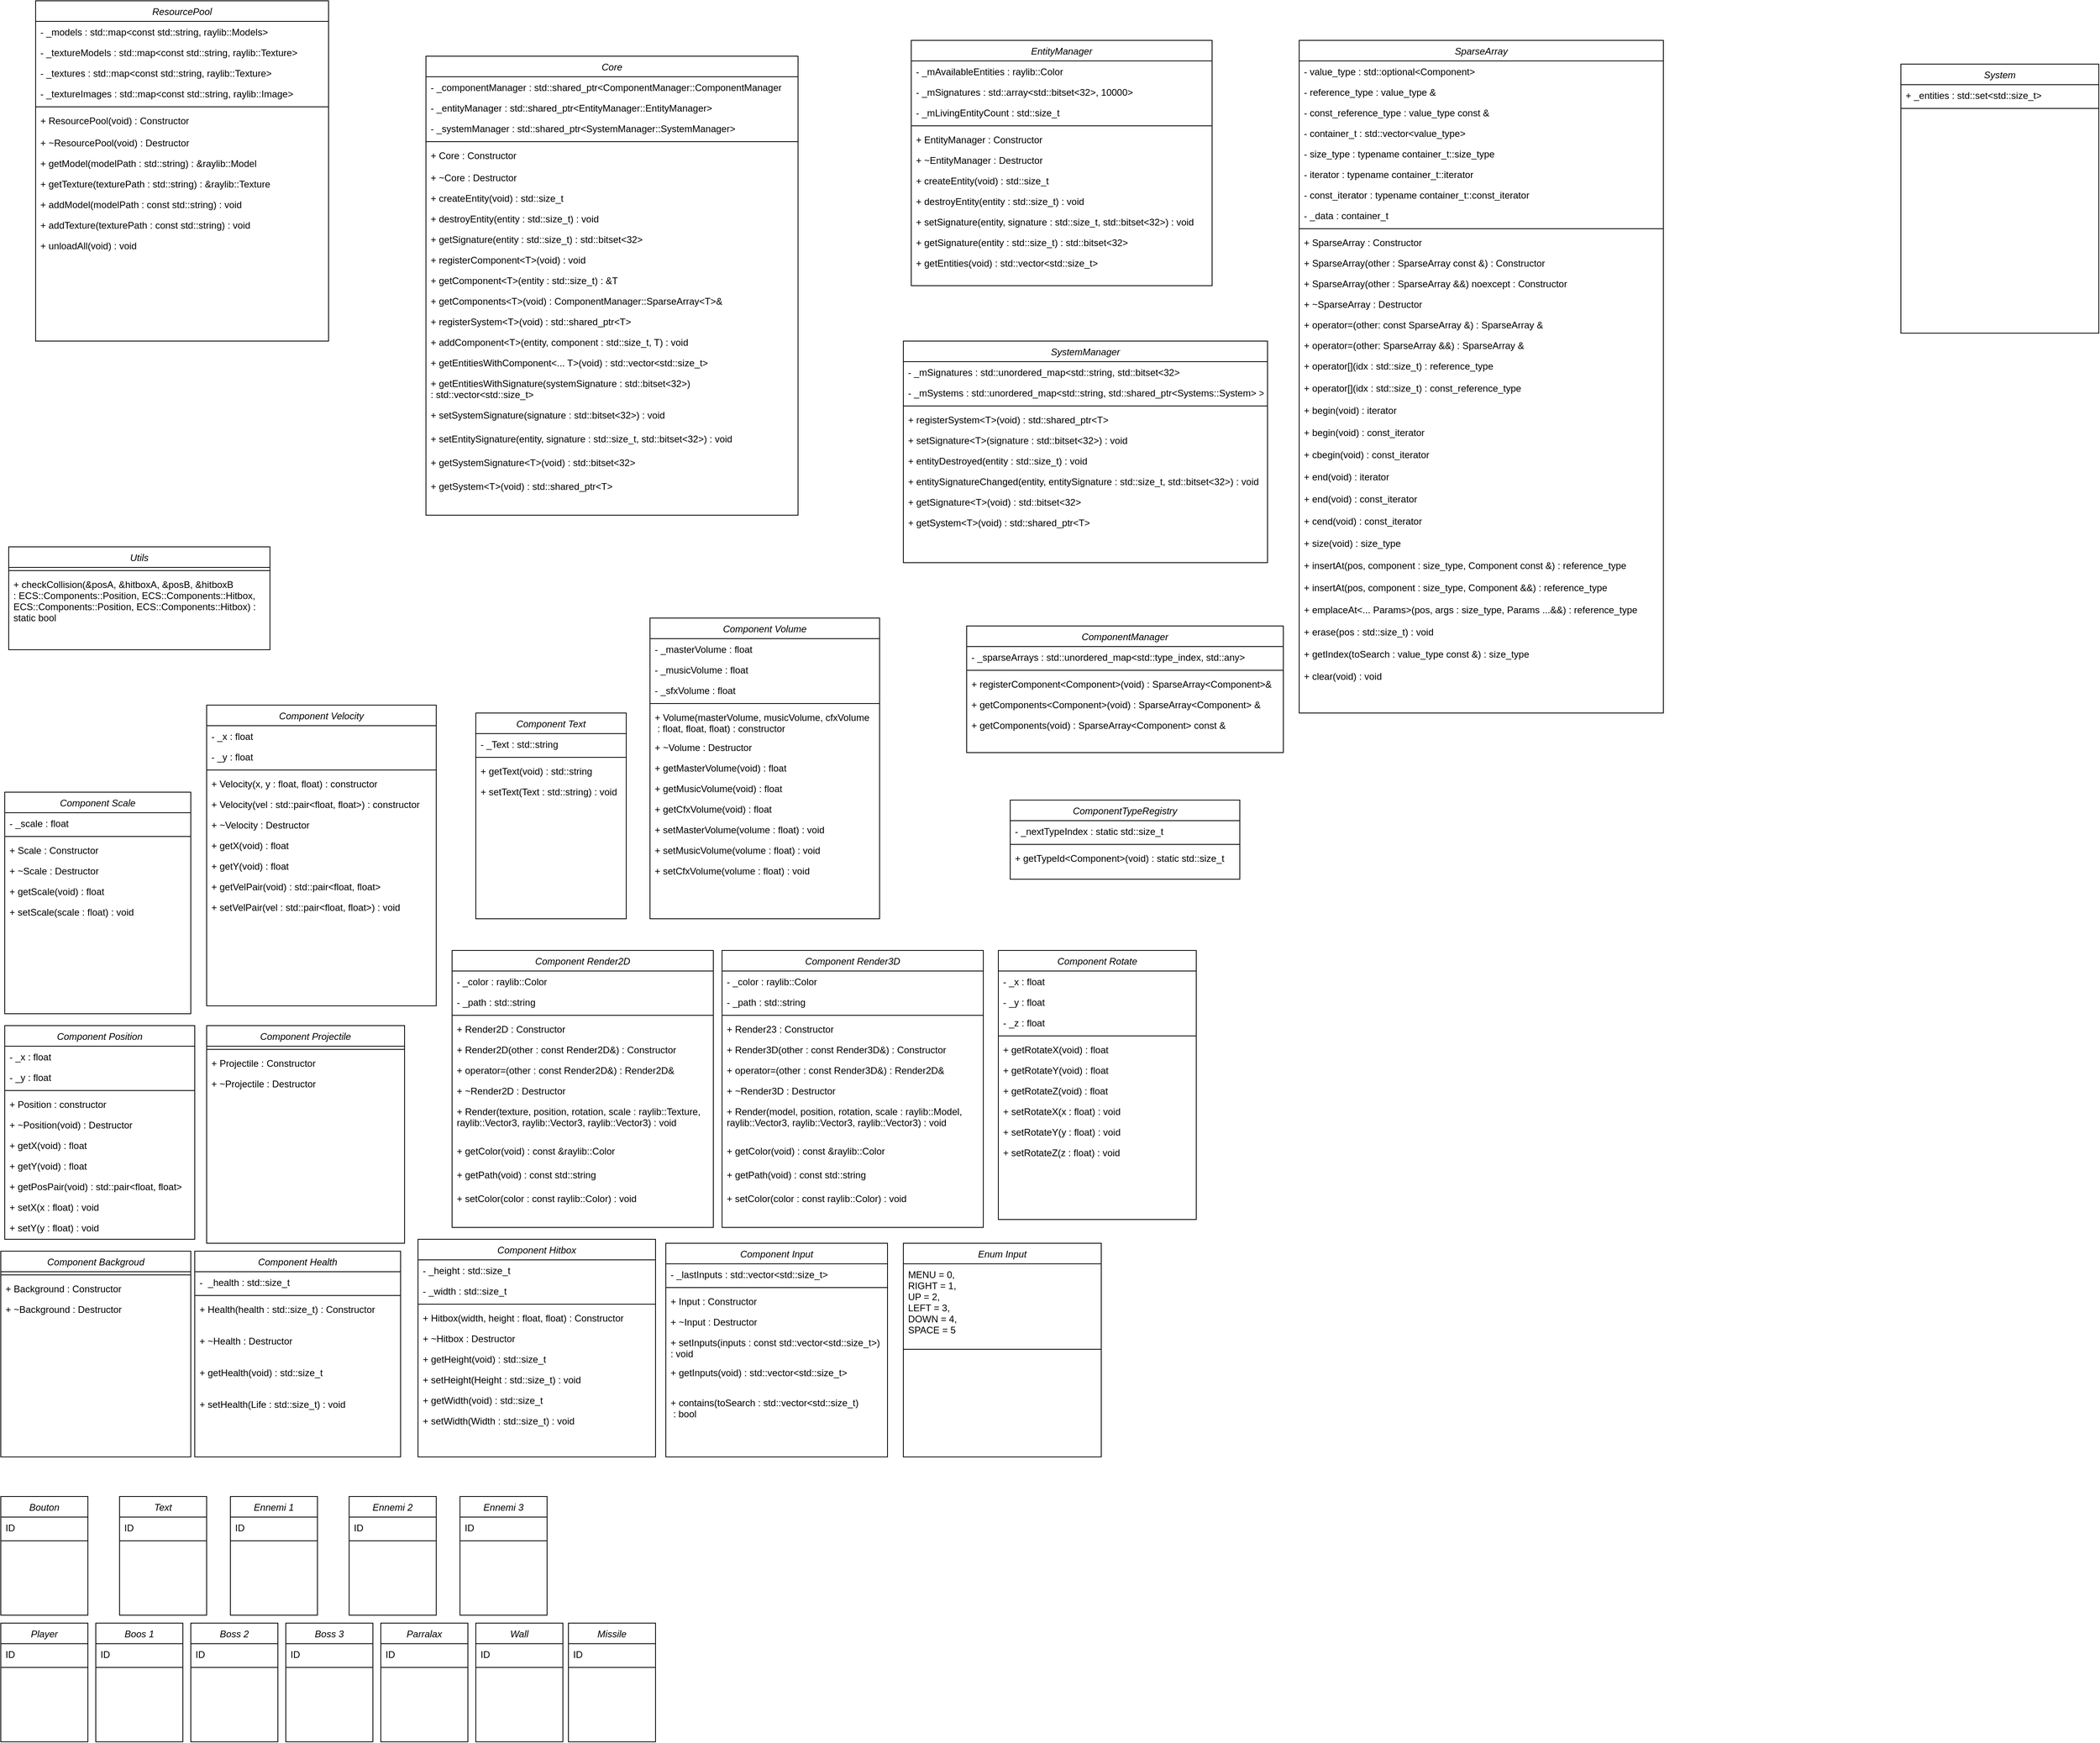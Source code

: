 <mxfile version="24.7.17" pages="2">
  <diagram id="C5RBs43oDa-KdzZeNtuy" name="ECS">
    <mxGraphModel dx="2251" dy="3072" grid="1" gridSize="10" guides="1" tooltips="1" connect="1" arrows="1" fold="1" page="1" pageScale="1" pageWidth="827" pageHeight="1169" math="0" shadow="0">
      <root>
        <mxCell id="WIyWlLk6GJQsqaUBKTNV-0" />
        <mxCell id="WIyWlLk6GJQsqaUBKTNV-1" parent="WIyWlLk6GJQsqaUBKTNV-0" />
        <mxCell id="zkfFHV4jXpPFQw0GAbJ--0" value="Player" style="swimlane;fontStyle=2;align=center;verticalAlign=top;childLayout=stackLayout;horizontal=1;startSize=26;horizontalStack=0;resizeParent=1;resizeLast=0;collapsible=1;marginBottom=0;rounded=0;shadow=0;strokeWidth=1;" parent="WIyWlLk6GJQsqaUBKTNV-1" vertex="1">
          <mxGeometry y="980" width="110" height="150" as="geometry">
            <mxRectangle x="230" y="140" width="160" height="26" as="alternateBounds" />
          </mxGeometry>
        </mxCell>
        <mxCell id="zkfFHV4jXpPFQw0GAbJ--1" value="ID" style="text;align=left;verticalAlign=top;spacingLeft=4;spacingRight=4;overflow=hidden;rotatable=0;points=[[0,0.5],[1,0.5]];portConstraint=eastwest;" parent="zkfFHV4jXpPFQw0GAbJ--0" vertex="1">
          <mxGeometry y="26" width="110" height="26" as="geometry" />
        </mxCell>
        <mxCell id="zkfFHV4jXpPFQw0GAbJ--4" value="" style="line;html=1;strokeWidth=1;align=left;verticalAlign=middle;spacingTop=-1;spacingLeft=3;spacingRight=3;rotatable=0;labelPosition=right;points=[];portConstraint=eastwest;" parent="zkfFHV4jXpPFQw0GAbJ--0" vertex="1">
          <mxGeometry y="52" width="110" height="8" as="geometry" />
        </mxCell>
        <mxCell id="dg80_g732n-SiZ8jKzdE-0" value="Boos 1" style="swimlane;fontStyle=2;align=center;verticalAlign=top;childLayout=stackLayout;horizontal=1;startSize=26;horizontalStack=0;resizeParent=1;resizeLast=0;collapsible=1;marginBottom=0;rounded=0;shadow=0;strokeWidth=1;" parent="WIyWlLk6GJQsqaUBKTNV-1" vertex="1">
          <mxGeometry x="120" y="980" width="110" height="150" as="geometry">
            <mxRectangle x="230" y="140" width="160" height="26" as="alternateBounds" />
          </mxGeometry>
        </mxCell>
        <mxCell id="dg80_g732n-SiZ8jKzdE-1" value="ID" style="text;align=left;verticalAlign=top;spacingLeft=4;spacingRight=4;overflow=hidden;rotatable=0;points=[[0,0.5],[1,0.5]];portConstraint=eastwest;" parent="dg80_g732n-SiZ8jKzdE-0" vertex="1">
          <mxGeometry y="26" width="110" height="26" as="geometry" />
        </mxCell>
        <mxCell id="dg80_g732n-SiZ8jKzdE-2" value="" style="line;html=1;strokeWidth=1;align=left;verticalAlign=middle;spacingTop=-1;spacingLeft=3;spacingRight=3;rotatable=0;labelPosition=right;points=[];portConstraint=eastwest;" parent="dg80_g732n-SiZ8jKzdE-0" vertex="1">
          <mxGeometry y="52" width="110" height="8" as="geometry" />
        </mxCell>
        <mxCell id="dg80_g732n-SiZ8jKzdE-3" value="Boss 2" style="swimlane;fontStyle=2;align=center;verticalAlign=top;childLayout=stackLayout;horizontal=1;startSize=26;horizontalStack=0;resizeParent=1;resizeLast=0;collapsible=1;marginBottom=0;rounded=0;shadow=0;strokeWidth=1;" parent="WIyWlLk6GJQsqaUBKTNV-1" vertex="1">
          <mxGeometry x="240" y="980" width="110" height="150" as="geometry">
            <mxRectangle x="230" y="140" width="160" height="26" as="alternateBounds" />
          </mxGeometry>
        </mxCell>
        <mxCell id="dg80_g732n-SiZ8jKzdE-4" value="ID" style="text;align=left;verticalAlign=top;spacingLeft=4;spacingRight=4;overflow=hidden;rotatable=0;points=[[0,0.5],[1,0.5]];portConstraint=eastwest;" parent="dg80_g732n-SiZ8jKzdE-3" vertex="1">
          <mxGeometry y="26" width="110" height="26" as="geometry" />
        </mxCell>
        <mxCell id="dg80_g732n-SiZ8jKzdE-5" value="" style="line;html=1;strokeWidth=1;align=left;verticalAlign=middle;spacingTop=-1;spacingLeft=3;spacingRight=3;rotatable=0;labelPosition=right;points=[];portConstraint=eastwest;" parent="dg80_g732n-SiZ8jKzdE-3" vertex="1">
          <mxGeometry y="52" width="110" height="8" as="geometry" />
        </mxCell>
        <mxCell id="dg80_g732n-SiZ8jKzdE-6" value="Boss 3" style="swimlane;fontStyle=2;align=center;verticalAlign=top;childLayout=stackLayout;horizontal=1;startSize=26;horizontalStack=0;resizeParent=1;resizeLast=0;collapsible=1;marginBottom=0;rounded=0;shadow=0;strokeWidth=1;" parent="WIyWlLk6GJQsqaUBKTNV-1" vertex="1">
          <mxGeometry x="360" y="980" width="110" height="150" as="geometry">
            <mxRectangle x="230" y="140" width="160" height="26" as="alternateBounds" />
          </mxGeometry>
        </mxCell>
        <mxCell id="dg80_g732n-SiZ8jKzdE-7" value="ID" style="text;align=left;verticalAlign=top;spacingLeft=4;spacingRight=4;overflow=hidden;rotatable=0;points=[[0,0.5],[1,0.5]];portConstraint=eastwest;" parent="dg80_g732n-SiZ8jKzdE-6" vertex="1">
          <mxGeometry y="26" width="110" height="26" as="geometry" />
        </mxCell>
        <mxCell id="dg80_g732n-SiZ8jKzdE-8" value="" style="line;html=1;strokeWidth=1;align=left;verticalAlign=middle;spacingTop=-1;spacingLeft=3;spacingRight=3;rotatable=0;labelPosition=right;points=[];portConstraint=eastwest;" parent="dg80_g732n-SiZ8jKzdE-6" vertex="1">
          <mxGeometry y="52" width="110" height="8" as="geometry" />
        </mxCell>
        <mxCell id="dg80_g732n-SiZ8jKzdE-9" value="Parralax" style="swimlane;fontStyle=2;align=center;verticalAlign=top;childLayout=stackLayout;horizontal=1;startSize=26;horizontalStack=0;resizeParent=1;resizeLast=0;collapsible=1;marginBottom=0;rounded=0;shadow=0;strokeWidth=1;" parent="WIyWlLk6GJQsqaUBKTNV-1" vertex="1">
          <mxGeometry x="480" y="980" width="110" height="150" as="geometry">
            <mxRectangle x="230" y="140" width="160" height="26" as="alternateBounds" />
          </mxGeometry>
        </mxCell>
        <mxCell id="dg80_g732n-SiZ8jKzdE-10" value="ID" style="text;align=left;verticalAlign=top;spacingLeft=4;spacingRight=4;overflow=hidden;rotatable=0;points=[[0,0.5],[1,0.5]];portConstraint=eastwest;" parent="dg80_g732n-SiZ8jKzdE-9" vertex="1">
          <mxGeometry y="26" width="110" height="26" as="geometry" />
        </mxCell>
        <mxCell id="dg80_g732n-SiZ8jKzdE-11" value="" style="line;html=1;strokeWidth=1;align=left;verticalAlign=middle;spacingTop=-1;spacingLeft=3;spacingRight=3;rotatable=0;labelPosition=right;points=[];portConstraint=eastwest;" parent="dg80_g732n-SiZ8jKzdE-9" vertex="1">
          <mxGeometry y="52" width="110" height="8" as="geometry" />
        </mxCell>
        <mxCell id="dg80_g732n-SiZ8jKzdE-12" value="Wall" style="swimlane;fontStyle=2;align=center;verticalAlign=top;childLayout=stackLayout;horizontal=1;startSize=26;horizontalStack=0;resizeParent=1;resizeLast=0;collapsible=1;marginBottom=0;rounded=0;shadow=0;strokeWidth=1;" parent="WIyWlLk6GJQsqaUBKTNV-1" vertex="1">
          <mxGeometry x="600" y="980" width="110" height="150" as="geometry">
            <mxRectangle x="230" y="140" width="160" height="26" as="alternateBounds" />
          </mxGeometry>
        </mxCell>
        <mxCell id="dg80_g732n-SiZ8jKzdE-13" value="ID" style="text;align=left;verticalAlign=top;spacingLeft=4;spacingRight=4;overflow=hidden;rotatable=0;points=[[0,0.5],[1,0.5]];portConstraint=eastwest;" parent="dg80_g732n-SiZ8jKzdE-12" vertex="1">
          <mxGeometry y="26" width="110" height="26" as="geometry" />
        </mxCell>
        <mxCell id="dg80_g732n-SiZ8jKzdE-14" value="" style="line;html=1;strokeWidth=1;align=left;verticalAlign=middle;spacingTop=-1;spacingLeft=3;spacingRight=3;rotatable=0;labelPosition=right;points=[];portConstraint=eastwest;" parent="dg80_g732n-SiZ8jKzdE-12" vertex="1">
          <mxGeometry y="52" width="110" height="8" as="geometry" />
        </mxCell>
        <mxCell id="dg80_g732n-SiZ8jKzdE-15" value="Missile" style="swimlane;fontStyle=2;align=center;verticalAlign=top;childLayout=stackLayout;horizontal=1;startSize=26;horizontalStack=0;resizeParent=1;resizeLast=0;collapsible=1;marginBottom=0;rounded=0;shadow=0;strokeWidth=1;" parent="WIyWlLk6GJQsqaUBKTNV-1" vertex="1">
          <mxGeometry x="717" y="980" width="110" height="150" as="geometry">
            <mxRectangle x="230" y="140" width="160" height="26" as="alternateBounds" />
          </mxGeometry>
        </mxCell>
        <mxCell id="dg80_g732n-SiZ8jKzdE-16" value="ID" style="text;align=left;verticalAlign=top;spacingLeft=4;spacingRight=4;overflow=hidden;rotatable=0;points=[[0,0.5],[1,0.5]];portConstraint=eastwest;" parent="dg80_g732n-SiZ8jKzdE-15" vertex="1">
          <mxGeometry y="26" width="110" height="26" as="geometry" />
        </mxCell>
        <mxCell id="dg80_g732n-SiZ8jKzdE-17" value="" style="line;html=1;strokeWidth=1;align=left;verticalAlign=middle;spacingTop=-1;spacingLeft=3;spacingRight=3;rotatable=0;labelPosition=right;points=[];portConstraint=eastwest;" parent="dg80_g732n-SiZ8jKzdE-15" vertex="1">
          <mxGeometry y="52" width="110" height="8" as="geometry" />
        </mxCell>
        <mxCell id="dg80_g732n-SiZ8jKzdE-18" value="Bouton" style="swimlane;fontStyle=2;align=center;verticalAlign=top;childLayout=stackLayout;horizontal=1;startSize=26;horizontalStack=0;resizeParent=1;resizeLast=0;collapsible=1;marginBottom=0;rounded=0;shadow=0;strokeWidth=1;" parent="WIyWlLk6GJQsqaUBKTNV-1" vertex="1">
          <mxGeometry y="820" width="110" height="150" as="geometry">
            <mxRectangle x="230" y="140" width="160" height="26" as="alternateBounds" />
          </mxGeometry>
        </mxCell>
        <mxCell id="dg80_g732n-SiZ8jKzdE-19" value="ID" style="text;align=left;verticalAlign=top;spacingLeft=4;spacingRight=4;overflow=hidden;rotatable=0;points=[[0,0.5],[1,0.5]];portConstraint=eastwest;" parent="dg80_g732n-SiZ8jKzdE-18" vertex="1">
          <mxGeometry y="26" width="110" height="26" as="geometry" />
        </mxCell>
        <mxCell id="dg80_g732n-SiZ8jKzdE-20" value="" style="line;html=1;strokeWidth=1;align=left;verticalAlign=middle;spacingTop=-1;spacingLeft=3;spacingRight=3;rotatable=0;labelPosition=right;points=[];portConstraint=eastwest;" parent="dg80_g732n-SiZ8jKzdE-18" vertex="1">
          <mxGeometry y="52" width="110" height="8" as="geometry" />
        </mxCell>
        <mxCell id="dg80_g732n-SiZ8jKzdE-27" value="Text" style="swimlane;fontStyle=2;align=center;verticalAlign=top;childLayout=stackLayout;horizontal=1;startSize=26;horizontalStack=0;resizeParent=1;resizeLast=0;collapsible=1;marginBottom=0;rounded=0;shadow=0;strokeWidth=1;" parent="WIyWlLk6GJQsqaUBKTNV-1" vertex="1">
          <mxGeometry x="150" y="820" width="110" height="150" as="geometry">
            <mxRectangle x="230" y="140" width="160" height="26" as="alternateBounds" />
          </mxGeometry>
        </mxCell>
        <mxCell id="dg80_g732n-SiZ8jKzdE-28" value="ID" style="text;align=left;verticalAlign=top;spacingLeft=4;spacingRight=4;overflow=hidden;rotatable=0;points=[[0,0.5],[1,0.5]];portConstraint=eastwest;" parent="dg80_g732n-SiZ8jKzdE-27" vertex="1">
          <mxGeometry y="26" width="110" height="26" as="geometry" />
        </mxCell>
        <mxCell id="dg80_g732n-SiZ8jKzdE-29" value="" style="line;html=1;strokeWidth=1;align=left;verticalAlign=middle;spacingTop=-1;spacingLeft=3;spacingRight=3;rotatable=0;labelPosition=right;points=[];portConstraint=eastwest;" parent="dg80_g732n-SiZ8jKzdE-27" vertex="1">
          <mxGeometry y="52" width="110" height="8" as="geometry" />
        </mxCell>
        <mxCell id="dg80_g732n-SiZ8jKzdE-33" value="Component Text" style="swimlane;fontStyle=2;align=center;verticalAlign=top;childLayout=stackLayout;horizontal=1;startSize=26;horizontalStack=0;resizeParent=1;resizeLast=0;collapsible=1;marginBottom=0;rounded=0;shadow=0;strokeWidth=1;" parent="WIyWlLk6GJQsqaUBKTNV-1" vertex="1">
          <mxGeometry x="600" y="-170" width="190" height="260" as="geometry">
            <mxRectangle x="230" y="140" width="160" height="26" as="alternateBounds" />
          </mxGeometry>
        </mxCell>
        <mxCell id="dg80_g732n-SiZ8jKzdE-34" value="- _Text : std::string" style="text;align=left;verticalAlign=top;spacingLeft=4;spacingRight=4;overflow=hidden;rotatable=0;points=[[0,0.5],[1,0.5]];portConstraint=eastwest;" parent="dg80_g732n-SiZ8jKzdE-33" vertex="1">
          <mxGeometry y="26" width="190" height="26" as="geometry" />
        </mxCell>
        <mxCell id="dg80_g732n-SiZ8jKzdE-35" value="" style="line;html=1;strokeWidth=1;align=left;verticalAlign=middle;spacingTop=-1;spacingLeft=3;spacingRight=3;rotatable=0;labelPosition=right;points=[];portConstraint=eastwest;" parent="dg80_g732n-SiZ8jKzdE-33" vertex="1">
          <mxGeometry y="52" width="190" height="8" as="geometry" />
        </mxCell>
        <mxCell id="RfQQwh8-WgGAOcPRMrEU-35" value="+ getText(void) : std::string" style="text;align=left;verticalAlign=top;spacingLeft=4;spacingRight=4;overflow=hidden;rotatable=0;points=[[0,0.5],[1,0.5]];portConstraint=eastwest;" parent="dg80_g732n-SiZ8jKzdE-33" vertex="1">
          <mxGeometry y="60" width="190" height="26" as="geometry" />
        </mxCell>
        <mxCell id="RfQQwh8-WgGAOcPRMrEU-36" value="+ setText(Text : std::string) : void" style="text;align=left;verticalAlign=top;spacingLeft=4;spacingRight=4;overflow=hidden;rotatable=0;points=[[0,0.5],[1,0.5]];portConstraint=eastwest;" parent="dg80_g732n-SiZ8jKzdE-33" vertex="1">
          <mxGeometry y="86" width="190" height="26" as="geometry" />
        </mxCell>
        <mxCell id="dg80_g732n-SiZ8jKzdE-45" value="Component Projectile" style="swimlane;fontStyle=2;align=center;verticalAlign=top;childLayout=stackLayout;horizontal=1;startSize=26;horizontalStack=0;resizeParent=1;resizeLast=0;collapsible=1;marginBottom=0;rounded=0;shadow=0;strokeWidth=1;" parent="WIyWlLk6GJQsqaUBKTNV-1" vertex="1">
          <mxGeometry x="260" y="225" width="250" height="275" as="geometry">
            <mxRectangle x="230" y="140" width="160" height="26" as="alternateBounds" />
          </mxGeometry>
        </mxCell>
        <mxCell id="dg80_g732n-SiZ8jKzdE-47" value="" style="line;html=1;strokeWidth=1;align=left;verticalAlign=middle;spacingTop=-1;spacingLeft=3;spacingRight=3;rotatable=0;labelPosition=right;points=[];portConstraint=eastwest;" parent="dg80_g732n-SiZ8jKzdE-45" vertex="1">
          <mxGeometry y="26" width="250" height="8" as="geometry" />
        </mxCell>
        <mxCell id="5C8Mgu6dD55lEWtMiVsK-0" value="+ Projectile : Constructor" style="text;align=left;verticalAlign=top;spacingLeft=4;spacingRight=4;overflow=hidden;rotatable=0;points=[[0,0.5],[1,0.5]];portConstraint=eastwest;" parent="dg80_g732n-SiZ8jKzdE-45" vertex="1">
          <mxGeometry y="34" width="250" height="26" as="geometry" />
        </mxCell>
        <mxCell id="5C8Mgu6dD55lEWtMiVsK-1" value="+ ~Projectile : Destructor" style="text;align=left;verticalAlign=top;spacingLeft=4;spacingRight=4;overflow=hidden;rotatable=0;points=[[0,0.5],[1,0.5]];portConstraint=eastwest;" parent="dg80_g732n-SiZ8jKzdE-45" vertex="1">
          <mxGeometry y="60" width="250" height="26" as="geometry" />
        </mxCell>
        <mxCell id="dg80_g732n-SiZ8jKzdE-51" value="Component Velocity" style="swimlane;fontStyle=2;align=center;verticalAlign=top;childLayout=stackLayout;horizontal=1;startSize=26;horizontalStack=0;resizeParent=1;resizeLast=0;collapsible=1;marginBottom=0;rounded=0;shadow=0;strokeWidth=1;" parent="WIyWlLk6GJQsqaUBKTNV-1" vertex="1">
          <mxGeometry x="260" y="-180" width="290" height="380" as="geometry">
            <mxRectangle x="230" y="140" width="160" height="26" as="alternateBounds" />
          </mxGeometry>
        </mxCell>
        <mxCell id="dg80_g732n-SiZ8jKzdE-52" value="- _x : float" style="text;align=left;verticalAlign=top;spacingLeft=4;spacingRight=4;overflow=hidden;rotatable=0;points=[[0,0.5],[1,0.5]];portConstraint=eastwest;" parent="dg80_g732n-SiZ8jKzdE-51" vertex="1">
          <mxGeometry y="26" width="290" height="26" as="geometry" />
        </mxCell>
        <mxCell id="5C8Mgu6dD55lEWtMiVsK-40" value="- _y : float" style="text;align=left;verticalAlign=top;spacingLeft=4;spacingRight=4;overflow=hidden;rotatable=0;points=[[0,0.5],[1,0.5]];portConstraint=eastwest;" parent="dg80_g732n-SiZ8jKzdE-51" vertex="1">
          <mxGeometry y="52" width="290" height="26" as="geometry" />
        </mxCell>
        <mxCell id="dg80_g732n-SiZ8jKzdE-53" value="" style="line;html=1;strokeWidth=1;align=left;verticalAlign=middle;spacingTop=-1;spacingLeft=3;spacingRight=3;rotatable=0;labelPosition=right;points=[];portConstraint=eastwest;" parent="dg80_g732n-SiZ8jKzdE-51" vertex="1">
          <mxGeometry y="78" width="290" height="8" as="geometry" />
        </mxCell>
        <mxCell id="5C8Mgu6dD55lEWtMiVsK-43" value="+ Velocity(x, y : float, float) : constructor" style="text;align=left;verticalAlign=top;spacingLeft=4;spacingRight=4;overflow=hidden;rotatable=0;points=[[0,0.5],[1,0.5]];portConstraint=eastwest;" parent="dg80_g732n-SiZ8jKzdE-51" vertex="1">
          <mxGeometry y="86" width="290" height="26" as="geometry" />
        </mxCell>
        <mxCell id="5C8Mgu6dD55lEWtMiVsK-44" value="+ Velocity(vel : std::pair&lt;float, float&gt;) : constructor" style="text;align=left;verticalAlign=top;spacingLeft=4;spacingRight=4;overflow=hidden;rotatable=0;points=[[0,0.5],[1,0.5]];portConstraint=eastwest;" parent="dg80_g732n-SiZ8jKzdE-51" vertex="1">
          <mxGeometry y="112" width="290" height="26" as="geometry" />
        </mxCell>
        <mxCell id="5C8Mgu6dD55lEWtMiVsK-45" value="+ ~Velocity : Destructor" style="text;align=left;verticalAlign=top;spacingLeft=4;spacingRight=4;overflow=hidden;rotatable=0;points=[[0,0.5],[1,0.5]];portConstraint=eastwest;" parent="dg80_g732n-SiZ8jKzdE-51" vertex="1">
          <mxGeometry y="138" width="290" height="26" as="geometry" />
        </mxCell>
        <mxCell id="RfQQwh8-WgGAOcPRMrEU-28" value="+ getX(void) : float" style="text;align=left;verticalAlign=top;spacingLeft=4;spacingRight=4;overflow=hidden;rotatable=0;points=[[0,0.5],[1,0.5]];portConstraint=eastwest;" parent="dg80_g732n-SiZ8jKzdE-51" vertex="1">
          <mxGeometry y="164" width="290" height="26" as="geometry" />
        </mxCell>
        <mxCell id="5C8Mgu6dD55lEWtMiVsK-41" value="+ getY(void) : float" style="text;align=left;verticalAlign=top;spacingLeft=4;spacingRight=4;overflow=hidden;rotatable=0;points=[[0,0.5],[1,0.5]];portConstraint=eastwest;" parent="dg80_g732n-SiZ8jKzdE-51" vertex="1">
          <mxGeometry y="190" width="290" height="26" as="geometry" />
        </mxCell>
        <mxCell id="5C8Mgu6dD55lEWtMiVsK-42" value="+ getVelPair(void) : std::pair&lt;float, float&gt;" style="text;align=left;verticalAlign=top;spacingLeft=4;spacingRight=4;overflow=hidden;rotatable=0;points=[[0,0.5],[1,0.5]];portConstraint=eastwest;" parent="dg80_g732n-SiZ8jKzdE-51" vertex="1">
          <mxGeometry y="216" width="290" height="26" as="geometry" />
        </mxCell>
        <mxCell id="RfQQwh8-WgGAOcPRMrEU-29" value="+ setVelPair(vel : std::pair&lt;float, float&gt;) : void" style="text;align=left;verticalAlign=top;spacingLeft=4;spacingRight=4;overflow=hidden;rotatable=0;points=[[0,0.5],[1,0.5]];portConstraint=eastwest;" parent="dg80_g732n-SiZ8jKzdE-51" vertex="1">
          <mxGeometry y="242" width="290" height="26" as="geometry" />
        </mxCell>
        <mxCell id="dg80_g732n-SiZ8jKzdE-54" value="Component Input" style="swimlane;fontStyle=2;align=center;verticalAlign=top;childLayout=stackLayout;horizontal=1;startSize=26;horizontalStack=0;resizeParent=1;resizeLast=0;collapsible=1;marginBottom=0;rounded=0;shadow=0;strokeWidth=1;" parent="WIyWlLk6GJQsqaUBKTNV-1" vertex="1">
          <mxGeometry x="840" y="500" width="280" height="270" as="geometry">
            <mxRectangle x="230" y="140" width="160" height="26" as="alternateBounds" />
          </mxGeometry>
        </mxCell>
        <mxCell id="3WMSXZxI-maQ4MXHyPjK-12" value="- _lastInputs : std::vector&lt;std::size_t&gt;" style="text;align=left;verticalAlign=top;spacingLeft=4;spacingRight=4;overflow=hidden;rotatable=0;points=[[0,0.5],[1,0.5]];portConstraint=eastwest;" parent="dg80_g732n-SiZ8jKzdE-54" vertex="1">
          <mxGeometry y="26" width="280" height="26" as="geometry" />
        </mxCell>
        <mxCell id="dg80_g732n-SiZ8jKzdE-56" value="" style="line;html=1;strokeWidth=1;align=left;verticalAlign=middle;spacingTop=-1;spacingLeft=3;spacingRight=3;rotatable=0;labelPosition=right;points=[];portConstraint=eastwest;" parent="dg80_g732n-SiZ8jKzdE-54" vertex="1">
          <mxGeometry y="52" width="280" height="8" as="geometry" />
        </mxCell>
        <mxCell id="3WMSXZxI-maQ4MXHyPjK-13" value="+ Input : Constructor" style="text;align=left;verticalAlign=top;spacingLeft=4;spacingRight=4;overflow=hidden;rotatable=0;points=[[0,0.5],[1,0.5]];portConstraint=eastwest;" parent="dg80_g732n-SiZ8jKzdE-54" vertex="1">
          <mxGeometry y="60" width="280" height="26" as="geometry" />
        </mxCell>
        <mxCell id="3WMSXZxI-maQ4MXHyPjK-14" value="+ ~Input : Destructor" style="text;align=left;verticalAlign=top;spacingLeft=4;spacingRight=4;overflow=hidden;rotatable=0;points=[[0,0.5],[1,0.5]];portConstraint=eastwest;" parent="dg80_g732n-SiZ8jKzdE-54" vertex="1">
          <mxGeometry y="86" width="280" height="26" as="geometry" />
        </mxCell>
        <mxCell id="3WMSXZxI-maQ4MXHyPjK-15" value="+ setInputs(inputs : const std::vector&lt;std::size_t&gt;)&#xa;: void" style="text;align=left;verticalAlign=top;spacingLeft=4;spacingRight=4;overflow=hidden;rotatable=0;points=[[0,0.5],[1,0.5]];portConstraint=eastwest;" parent="dg80_g732n-SiZ8jKzdE-54" vertex="1">
          <mxGeometry y="112" width="280" height="38" as="geometry" />
        </mxCell>
        <mxCell id="3WMSXZxI-maQ4MXHyPjK-16" value="+ getInputs(void) : std::vector&lt;std::size_t&gt;" style="text;align=left;verticalAlign=top;spacingLeft=4;spacingRight=4;overflow=hidden;rotatable=0;points=[[0,0.5],[1,0.5]];portConstraint=eastwest;" parent="dg80_g732n-SiZ8jKzdE-54" vertex="1">
          <mxGeometry y="150" width="280" height="38" as="geometry" />
        </mxCell>
        <mxCell id="3WMSXZxI-maQ4MXHyPjK-17" value="+ contains(toSearch : std::vector&lt;std::size_t)&#xa; : bool" style="text;align=left;verticalAlign=top;spacingLeft=4;spacingRight=4;overflow=hidden;rotatable=0;points=[[0,0.5],[1,0.5]];portConstraint=eastwest;" parent="dg80_g732n-SiZ8jKzdE-54" vertex="1">
          <mxGeometry y="188" width="280" height="38" as="geometry" />
        </mxCell>
        <mxCell id="dg80_g732n-SiZ8jKzdE-57" value="Component Health" style="swimlane;fontStyle=2;align=center;verticalAlign=top;childLayout=stackLayout;horizontal=1;startSize=26;horizontalStack=0;resizeParent=1;resizeLast=0;collapsible=1;marginBottom=0;rounded=0;shadow=0;strokeWidth=1;" parent="WIyWlLk6GJQsqaUBKTNV-1" vertex="1">
          <mxGeometry x="245" y="510" width="260" height="260" as="geometry">
            <mxRectangle x="230" y="140" width="160" height="26" as="alternateBounds" />
          </mxGeometry>
        </mxCell>
        <mxCell id="dg80_g732n-SiZ8jKzdE-58" value="-  _health : std::size_t" style="text;align=left;verticalAlign=top;spacingLeft=4;spacingRight=4;overflow=hidden;rotatable=0;points=[[0,0.5],[1,0.5]];portConstraint=eastwest;" parent="dg80_g732n-SiZ8jKzdE-57" vertex="1">
          <mxGeometry y="26" width="260" height="26" as="geometry" />
        </mxCell>
        <mxCell id="dg80_g732n-SiZ8jKzdE-59" value="" style="line;html=1;strokeWidth=1;align=left;verticalAlign=middle;spacingTop=-1;spacingLeft=3;spacingRight=3;rotatable=0;labelPosition=right;points=[];portConstraint=eastwest;" parent="dg80_g732n-SiZ8jKzdE-57" vertex="1">
          <mxGeometry y="52" width="260" height="8" as="geometry" />
        </mxCell>
        <mxCell id="3WMSXZxI-maQ4MXHyPjK-8" value="+ Health(health : std::size_t) : Constructor" style="text;align=left;verticalAlign=top;spacingLeft=4;spacingRight=4;overflow=hidden;rotatable=0;points=[[0,0.5],[1,0.5]];portConstraint=eastwest;" parent="dg80_g732n-SiZ8jKzdE-57" vertex="1">
          <mxGeometry y="60" width="260" height="40" as="geometry" />
        </mxCell>
        <mxCell id="3WMSXZxI-maQ4MXHyPjK-9" value="+ ~Health : Destructor" style="text;align=left;verticalAlign=top;spacingLeft=4;spacingRight=4;overflow=hidden;rotatable=0;points=[[0,0.5],[1,0.5]];portConstraint=eastwest;" parent="dg80_g732n-SiZ8jKzdE-57" vertex="1">
          <mxGeometry y="100" width="260" height="40" as="geometry" />
        </mxCell>
        <mxCell id="RfQQwh8-WgGAOcPRMrEU-2" value="+ getHealth(void) : std::size_t" style="text;align=left;verticalAlign=top;spacingLeft=4;spacingRight=4;overflow=hidden;rotatable=0;points=[[0,0.5],[1,0.5]];portConstraint=eastwest;" parent="dg80_g732n-SiZ8jKzdE-57" vertex="1">
          <mxGeometry y="140" width="260" height="40" as="geometry" />
        </mxCell>
        <mxCell id="RfQQwh8-WgGAOcPRMrEU-3" value="+ setHealth(Life : std::size_t) : void&#xa;&#xa;" style="text;align=left;verticalAlign=top;spacingLeft=4;spacingRight=4;overflow=hidden;rotatable=0;points=[[0,0.5],[1,0.5]];portConstraint=eastwest;" parent="dg80_g732n-SiZ8jKzdE-57" vertex="1">
          <mxGeometry y="180" width="260" height="40" as="geometry" />
        </mxCell>
        <mxCell id="dg80_g732n-SiZ8jKzdE-63" value="Component Position" style="swimlane;fontStyle=2;align=center;verticalAlign=top;childLayout=stackLayout;horizontal=1;startSize=26;horizontalStack=0;resizeParent=1;resizeLast=0;collapsible=1;marginBottom=0;rounded=0;shadow=0;strokeWidth=1;" parent="WIyWlLk6GJQsqaUBKTNV-1" vertex="1">
          <mxGeometry x="5" y="225" width="240" height="270" as="geometry">
            <mxRectangle x="230" y="140" width="160" height="26" as="alternateBounds" />
          </mxGeometry>
        </mxCell>
        <mxCell id="dg80_g732n-SiZ8jKzdE-64" value="- _x : float" style="text;align=left;verticalAlign=top;spacingLeft=4;spacingRight=4;overflow=hidden;rotatable=0;points=[[0,0.5],[1,0.5]];portConstraint=eastwest;" parent="dg80_g732n-SiZ8jKzdE-63" vertex="1">
          <mxGeometry y="26" width="240" height="26" as="geometry" />
        </mxCell>
        <mxCell id="3WMSXZxI-maQ4MXHyPjK-21" value="- _y : float" style="text;align=left;verticalAlign=top;spacingLeft=4;spacingRight=4;overflow=hidden;rotatable=0;points=[[0,0.5],[1,0.5]];portConstraint=eastwest;" parent="dg80_g732n-SiZ8jKzdE-63" vertex="1">
          <mxGeometry y="52" width="240" height="26" as="geometry" />
        </mxCell>
        <mxCell id="dg80_g732n-SiZ8jKzdE-65" value="" style="line;html=1;strokeWidth=1;align=left;verticalAlign=middle;spacingTop=-1;spacingLeft=3;spacingRight=3;rotatable=0;labelPosition=right;points=[];portConstraint=eastwest;" parent="dg80_g732n-SiZ8jKzdE-63" vertex="1">
          <mxGeometry y="78" width="240" height="8" as="geometry" />
        </mxCell>
        <mxCell id="3WMSXZxI-maQ4MXHyPjK-25" value="+ Position : constructor" style="text;align=left;verticalAlign=top;spacingLeft=4;spacingRight=4;overflow=hidden;rotatable=0;points=[[0,0.5],[1,0.5]];portConstraint=eastwest;" parent="dg80_g732n-SiZ8jKzdE-63" vertex="1">
          <mxGeometry y="86" width="240" height="26" as="geometry" />
        </mxCell>
        <mxCell id="RfQQwh8-WgGAOcPRMrEU-30" value="+ ~Position(void) : Destructor" style="text;align=left;verticalAlign=top;spacingLeft=4;spacingRight=4;overflow=hidden;rotatable=0;points=[[0,0.5],[1,0.5]];portConstraint=eastwest;" parent="dg80_g732n-SiZ8jKzdE-63" vertex="1">
          <mxGeometry y="112" width="240" height="26" as="geometry" />
        </mxCell>
        <mxCell id="3WMSXZxI-maQ4MXHyPjK-24" value="+ getX(void) : float" style="text;align=left;verticalAlign=top;spacingLeft=4;spacingRight=4;overflow=hidden;rotatable=0;points=[[0,0.5],[1,0.5]];portConstraint=eastwest;" parent="dg80_g732n-SiZ8jKzdE-63" vertex="1">
          <mxGeometry y="138" width="240" height="26" as="geometry" />
        </mxCell>
        <mxCell id="3WMSXZxI-maQ4MXHyPjK-22" value="+ getY(void) : float" style="text;align=left;verticalAlign=top;spacingLeft=4;spacingRight=4;overflow=hidden;rotatable=0;points=[[0,0.5],[1,0.5]];portConstraint=eastwest;" parent="dg80_g732n-SiZ8jKzdE-63" vertex="1">
          <mxGeometry y="164" width="240" height="26" as="geometry" />
        </mxCell>
        <mxCell id="3WMSXZxI-maQ4MXHyPjK-26" value="+ getPosPair(void) : std::pair&lt;float, float&gt;" style="text;align=left;verticalAlign=top;spacingLeft=4;spacingRight=4;overflow=hidden;rotatable=0;points=[[0,0.5],[1,0.5]];portConstraint=eastwest;" parent="dg80_g732n-SiZ8jKzdE-63" vertex="1">
          <mxGeometry y="190" width="240" height="26" as="geometry" />
        </mxCell>
        <mxCell id="RfQQwh8-WgGAOcPRMrEU-31" value="+ setX(x : float) : void" style="text;align=left;verticalAlign=top;spacingLeft=4;spacingRight=4;overflow=hidden;rotatable=0;points=[[0,0.5],[1,0.5]];portConstraint=eastwest;" parent="dg80_g732n-SiZ8jKzdE-63" vertex="1">
          <mxGeometry y="216" width="240" height="26" as="geometry" />
        </mxCell>
        <mxCell id="3WMSXZxI-maQ4MXHyPjK-23" value="+ setY(y : float) : void" style="text;align=left;verticalAlign=top;spacingLeft=4;spacingRight=4;overflow=hidden;rotatable=0;points=[[0,0.5],[1,0.5]];portConstraint=eastwest;" parent="dg80_g732n-SiZ8jKzdE-63" vertex="1">
          <mxGeometry y="242" width="240" height="26" as="geometry" />
        </mxCell>
        <mxCell id="RfQQwh8-WgGAOcPRMrEU-7" value="Ennemi 1" style="swimlane;fontStyle=2;align=center;verticalAlign=top;childLayout=stackLayout;horizontal=1;startSize=26;horizontalStack=0;resizeParent=1;resizeLast=0;collapsible=1;marginBottom=0;rounded=0;shadow=0;strokeWidth=1;" parent="WIyWlLk6GJQsqaUBKTNV-1" vertex="1">
          <mxGeometry x="290" y="820" width="110" height="150" as="geometry">
            <mxRectangle x="230" y="140" width="160" height="26" as="alternateBounds" />
          </mxGeometry>
        </mxCell>
        <mxCell id="RfQQwh8-WgGAOcPRMrEU-8" value="ID" style="text;align=left;verticalAlign=top;spacingLeft=4;spacingRight=4;overflow=hidden;rotatable=0;points=[[0,0.5],[1,0.5]];portConstraint=eastwest;" parent="RfQQwh8-WgGAOcPRMrEU-7" vertex="1">
          <mxGeometry y="26" width="110" height="26" as="geometry" />
        </mxCell>
        <mxCell id="RfQQwh8-WgGAOcPRMrEU-9" value="" style="line;html=1;strokeWidth=1;align=left;verticalAlign=middle;spacingTop=-1;spacingLeft=3;spacingRight=3;rotatable=0;labelPosition=right;points=[];portConstraint=eastwest;" parent="RfQQwh8-WgGAOcPRMrEU-7" vertex="1">
          <mxGeometry y="52" width="110" height="8" as="geometry" />
        </mxCell>
        <mxCell id="RfQQwh8-WgGAOcPRMrEU-10" value="Ennemi 2" style="swimlane;fontStyle=2;align=center;verticalAlign=top;childLayout=stackLayout;horizontal=1;startSize=26;horizontalStack=0;resizeParent=1;resizeLast=0;collapsible=1;marginBottom=0;rounded=0;shadow=0;strokeWidth=1;" parent="WIyWlLk6GJQsqaUBKTNV-1" vertex="1">
          <mxGeometry x="440" y="820" width="110" height="150" as="geometry">
            <mxRectangle x="230" y="140" width="160" height="26" as="alternateBounds" />
          </mxGeometry>
        </mxCell>
        <mxCell id="RfQQwh8-WgGAOcPRMrEU-11" value="ID" style="text;align=left;verticalAlign=top;spacingLeft=4;spacingRight=4;overflow=hidden;rotatable=0;points=[[0,0.5],[1,0.5]];portConstraint=eastwest;" parent="RfQQwh8-WgGAOcPRMrEU-10" vertex="1">
          <mxGeometry y="26" width="110" height="26" as="geometry" />
        </mxCell>
        <mxCell id="RfQQwh8-WgGAOcPRMrEU-12" value="" style="line;html=1;strokeWidth=1;align=left;verticalAlign=middle;spacingTop=-1;spacingLeft=3;spacingRight=3;rotatable=0;labelPosition=right;points=[];portConstraint=eastwest;" parent="RfQQwh8-WgGAOcPRMrEU-10" vertex="1">
          <mxGeometry y="52" width="110" height="8" as="geometry" />
        </mxCell>
        <mxCell id="RfQQwh8-WgGAOcPRMrEU-13" value="Ennemi 3" style="swimlane;fontStyle=2;align=center;verticalAlign=top;childLayout=stackLayout;horizontal=1;startSize=26;horizontalStack=0;resizeParent=1;resizeLast=0;collapsible=1;marginBottom=0;rounded=0;shadow=0;strokeWidth=1;" parent="WIyWlLk6GJQsqaUBKTNV-1" vertex="1">
          <mxGeometry x="580" y="820" width="110" height="150" as="geometry">
            <mxRectangle x="230" y="140" width="160" height="26" as="alternateBounds" />
          </mxGeometry>
        </mxCell>
        <mxCell id="RfQQwh8-WgGAOcPRMrEU-14" value="ID" style="text;align=left;verticalAlign=top;spacingLeft=4;spacingRight=4;overflow=hidden;rotatable=0;points=[[0,0.5],[1,0.5]];portConstraint=eastwest;" parent="RfQQwh8-WgGAOcPRMrEU-13" vertex="1">
          <mxGeometry y="26" width="110" height="26" as="geometry" />
        </mxCell>
        <mxCell id="RfQQwh8-WgGAOcPRMrEU-15" value="" style="line;html=1;strokeWidth=1;align=left;verticalAlign=middle;spacingTop=-1;spacingLeft=3;spacingRight=3;rotatable=0;labelPosition=right;points=[];portConstraint=eastwest;" parent="RfQQwh8-WgGAOcPRMrEU-13" vertex="1">
          <mxGeometry y="52" width="110" height="8" as="geometry" />
        </mxCell>
        <mxCell id="RfQQwh8-WgGAOcPRMrEU-37" value="Component Hitbox" style="swimlane;fontStyle=2;align=center;verticalAlign=top;childLayout=stackLayout;horizontal=1;startSize=26;horizontalStack=0;resizeParent=1;resizeLast=0;collapsible=1;marginBottom=0;rounded=0;shadow=0;strokeWidth=1;" parent="WIyWlLk6GJQsqaUBKTNV-1" vertex="1">
          <mxGeometry x="527" y="495" width="300" height="275" as="geometry">
            <mxRectangle x="230" y="140" width="160" height="26" as="alternateBounds" />
          </mxGeometry>
        </mxCell>
        <mxCell id="RfQQwh8-WgGAOcPRMrEU-38" value="- _height : std::size_t" style="text;align=left;verticalAlign=top;spacingLeft=4;spacingRight=4;overflow=hidden;rotatable=0;points=[[0,0.5],[1,0.5]];portConstraint=eastwest;" parent="RfQQwh8-WgGAOcPRMrEU-37" vertex="1">
          <mxGeometry y="26" width="300" height="26" as="geometry" />
        </mxCell>
        <mxCell id="RfQQwh8-WgGAOcPRMrEU-40" value="- _width : std::size_t" style="text;align=left;verticalAlign=top;spacingLeft=4;spacingRight=4;overflow=hidden;rotatable=0;points=[[0,0.5],[1,0.5]];portConstraint=eastwest;" parent="RfQQwh8-WgGAOcPRMrEU-37" vertex="1">
          <mxGeometry y="52" width="300" height="26" as="geometry" />
        </mxCell>
        <mxCell id="RfQQwh8-WgGAOcPRMrEU-39" value="" style="line;html=1;strokeWidth=1;align=left;verticalAlign=middle;spacingTop=-1;spacingLeft=3;spacingRight=3;rotatable=0;labelPosition=right;points=[];portConstraint=eastwest;" parent="RfQQwh8-WgGAOcPRMrEU-37" vertex="1">
          <mxGeometry y="78" width="300" height="8" as="geometry" />
        </mxCell>
        <mxCell id="RfQQwh8-WgGAOcPRMrEU-41" value="+ Hitbox(width, height : float, float) : Constructor" style="text;align=left;verticalAlign=top;spacingLeft=4;spacingRight=4;overflow=hidden;rotatable=0;points=[[0,0.5],[1,0.5]];portConstraint=eastwest;" parent="RfQQwh8-WgGAOcPRMrEU-37" vertex="1">
          <mxGeometry y="86" width="300" height="26" as="geometry" />
        </mxCell>
        <mxCell id="3WMSXZxI-maQ4MXHyPjK-11" value="+ ~Hitbox : Destructor" style="text;align=left;verticalAlign=top;spacingLeft=4;spacingRight=4;overflow=hidden;rotatable=0;points=[[0,0.5],[1,0.5]];portConstraint=eastwest;" parent="RfQQwh8-WgGAOcPRMrEU-37" vertex="1">
          <mxGeometry y="112" width="300" height="26" as="geometry" />
        </mxCell>
        <mxCell id="3WMSXZxI-maQ4MXHyPjK-10" value="+ getHeight(void) : std::size_t" style="text;align=left;verticalAlign=top;spacingLeft=4;spacingRight=4;overflow=hidden;rotatable=0;points=[[0,0.5],[1,0.5]];portConstraint=eastwest;" parent="RfQQwh8-WgGAOcPRMrEU-37" vertex="1">
          <mxGeometry y="138" width="300" height="26" as="geometry" />
        </mxCell>
        <mxCell id="RfQQwh8-WgGAOcPRMrEU-42" value="+ setHeight(Height : std::size_t) : void" style="text;align=left;verticalAlign=top;spacingLeft=4;spacingRight=4;overflow=hidden;rotatable=0;points=[[0,0.5],[1,0.5]];portConstraint=eastwest;" parent="RfQQwh8-WgGAOcPRMrEU-37" vertex="1">
          <mxGeometry y="164" width="300" height="26" as="geometry" />
        </mxCell>
        <mxCell id="RfQQwh8-WgGAOcPRMrEU-43" value="+ getWidth(void) : std::size_t" style="text;align=left;verticalAlign=top;spacingLeft=4;spacingRight=4;overflow=hidden;rotatable=0;points=[[0,0.5],[1,0.5]];portConstraint=eastwest;" parent="RfQQwh8-WgGAOcPRMrEU-37" vertex="1">
          <mxGeometry y="190" width="300" height="26" as="geometry" />
        </mxCell>
        <mxCell id="RfQQwh8-WgGAOcPRMrEU-44" value="+ setWidth(Width : std::size_t) : void" style="text;align=left;verticalAlign=top;spacingLeft=4;spacingRight=4;overflow=hidden;rotatable=0;points=[[0,0.5],[1,0.5]];portConstraint=eastwest;" parent="RfQQwh8-WgGAOcPRMrEU-37" vertex="1">
          <mxGeometry y="216" width="300" height="26" as="geometry" />
        </mxCell>
        <mxCell id="RfQQwh8-WgGAOcPRMrEU-48" value="Component Render2D" style="swimlane;fontStyle=2;align=center;verticalAlign=top;childLayout=stackLayout;horizontal=1;startSize=26;horizontalStack=0;resizeParent=1;resizeLast=0;collapsible=1;marginBottom=0;rounded=0;shadow=0;strokeWidth=1;" parent="WIyWlLk6GJQsqaUBKTNV-1" vertex="1">
          <mxGeometry x="570" y="130" width="330" height="350" as="geometry">
            <mxRectangle x="230" y="140" width="160" height="26" as="alternateBounds" />
          </mxGeometry>
        </mxCell>
        <mxCell id="5C8Mgu6dD55lEWtMiVsK-2" value="- _color : raylib::Color" style="text;align=left;verticalAlign=top;spacingLeft=4;spacingRight=4;overflow=hidden;rotatable=0;points=[[0,0.5],[1,0.5]];portConstraint=eastwest;" parent="RfQQwh8-WgGAOcPRMrEU-48" vertex="1">
          <mxGeometry y="26" width="330" height="26" as="geometry" />
        </mxCell>
        <mxCell id="5C8Mgu6dD55lEWtMiVsK-3" value="- _path : std::string" style="text;align=left;verticalAlign=top;spacingLeft=4;spacingRight=4;overflow=hidden;rotatable=0;points=[[0,0.5],[1,0.5]];portConstraint=eastwest;" parent="RfQQwh8-WgGAOcPRMrEU-48" vertex="1">
          <mxGeometry y="52" width="330" height="26" as="geometry" />
        </mxCell>
        <mxCell id="RfQQwh8-WgGAOcPRMrEU-50" value="" style="line;html=1;strokeWidth=1;align=left;verticalAlign=middle;spacingTop=-1;spacingLeft=3;spacingRight=3;rotatable=0;labelPosition=right;points=[];portConstraint=eastwest;" parent="RfQQwh8-WgGAOcPRMrEU-48" vertex="1">
          <mxGeometry y="78" width="330" height="8" as="geometry" />
        </mxCell>
        <mxCell id="RfQQwh8-WgGAOcPRMrEU-51" value="+ Render2D : Constructor" style="text;align=left;verticalAlign=top;spacingLeft=4;spacingRight=4;overflow=hidden;rotatable=0;points=[[0,0.5],[1,0.5]];portConstraint=eastwest;" parent="RfQQwh8-WgGAOcPRMrEU-48" vertex="1">
          <mxGeometry y="86" width="330" height="26" as="geometry" />
        </mxCell>
        <mxCell id="5C8Mgu6dD55lEWtMiVsK-7" value="+ Render2D(other : const Render2D&amp;) : Constructor" style="text;align=left;verticalAlign=top;spacingLeft=4;spacingRight=4;overflow=hidden;rotatable=0;points=[[0,0.5],[1,0.5]];portConstraint=eastwest;" parent="RfQQwh8-WgGAOcPRMrEU-48" vertex="1">
          <mxGeometry y="112" width="330" height="26" as="geometry" />
        </mxCell>
        <mxCell id="5C8Mgu6dD55lEWtMiVsK-6" value="+ operator=(other : const Render2D&amp;) : Render2D&amp;" style="text;align=left;verticalAlign=top;spacingLeft=4;spacingRight=4;overflow=hidden;rotatable=0;points=[[0,0.5],[1,0.5]];portConstraint=eastwest;" parent="RfQQwh8-WgGAOcPRMrEU-48" vertex="1">
          <mxGeometry y="138" width="330" height="26" as="geometry" />
        </mxCell>
        <mxCell id="5C8Mgu6dD55lEWtMiVsK-5" value="+ ~Render2D : Destructor" style="text;align=left;verticalAlign=top;spacingLeft=4;spacingRight=4;overflow=hidden;rotatable=0;points=[[0,0.5],[1,0.5]];portConstraint=eastwest;" parent="RfQQwh8-WgGAOcPRMrEU-48" vertex="1">
          <mxGeometry y="164" width="330" height="26" as="geometry" />
        </mxCell>
        <mxCell id="5C8Mgu6dD55lEWtMiVsK-8" value="+ Render(texture, position, rotation, scale : raylib::Texture, &#xa;raylib::Vector3, raylib::Vector3, raylib::Vector3) : void" style="text;align=left;verticalAlign=top;spacingLeft=4;spacingRight=4;overflow=hidden;rotatable=0;points=[[0,0.5],[1,0.5]];portConstraint=eastwest;" parent="RfQQwh8-WgGAOcPRMrEU-48" vertex="1">
          <mxGeometry y="190" width="330" height="50" as="geometry" />
        </mxCell>
        <mxCell id="5C8Mgu6dD55lEWtMiVsK-9" value="+ getColor(void) : const &amp;raylib::Color" style="text;align=left;verticalAlign=top;spacingLeft=4;spacingRight=4;overflow=hidden;rotatable=0;points=[[0,0.5],[1,0.5]];portConstraint=eastwest;" parent="RfQQwh8-WgGAOcPRMrEU-48" vertex="1">
          <mxGeometry y="240" width="330" height="30" as="geometry" />
        </mxCell>
        <mxCell id="5C8Mgu6dD55lEWtMiVsK-11" value="+ getPath(void) : const std::string" style="text;align=left;verticalAlign=top;spacingLeft=4;spacingRight=4;overflow=hidden;rotatable=0;points=[[0,0.5],[1,0.5]];portConstraint=eastwest;" parent="RfQQwh8-WgGAOcPRMrEU-48" vertex="1">
          <mxGeometry y="270" width="330" height="30" as="geometry" />
        </mxCell>
        <mxCell id="5C8Mgu6dD55lEWtMiVsK-10" value="+ setColor(color : const raylib::Color) : void" style="text;align=left;verticalAlign=top;spacingLeft=4;spacingRight=4;overflow=hidden;rotatable=0;points=[[0,0.5],[1,0.5]];portConstraint=eastwest;" parent="RfQQwh8-WgGAOcPRMrEU-48" vertex="1">
          <mxGeometry y="300" width="330" height="30" as="geometry" />
        </mxCell>
        <mxCell id="a_ASE_JsQil1tVe32K6G-0" value="Component Scale" style="swimlane;fontStyle=2;align=center;verticalAlign=top;childLayout=stackLayout;horizontal=1;startSize=26;horizontalStack=0;resizeParent=1;resizeLast=0;collapsible=1;marginBottom=0;rounded=0;shadow=0;strokeWidth=1;" parent="WIyWlLk6GJQsqaUBKTNV-1" vertex="1">
          <mxGeometry x="5" y="-70" width="235" height="280" as="geometry">
            <mxRectangle x="230" y="140" width="160" height="26" as="alternateBounds" />
          </mxGeometry>
        </mxCell>
        <mxCell id="a_ASE_JsQil1tVe32K6G-1" value="- _scale : float" style="text;align=left;verticalAlign=top;spacingLeft=4;spacingRight=4;overflow=hidden;rotatable=0;points=[[0,0.5],[1,0.5]];portConstraint=eastwest;" parent="a_ASE_JsQil1tVe32K6G-0" vertex="1">
          <mxGeometry y="26" width="235" height="26" as="geometry" />
        </mxCell>
        <mxCell id="a_ASE_JsQil1tVe32K6G-2" value="" style="line;html=1;strokeWidth=1;align=left;verticalAlign=middle;spacingTop=-1;spacingLeft=3;spacingRight=3;rotatable=0;labelPosition=right;points=[];portConstraint=eastwest;" parent="a_ASE_JsQil1tVe32K6G-0" vertex="1">
          <mxGeometry y="52" width="235" height="8" as="geometry" />
        </mxCell>
        <mxCell id="5C8Mgu6dD55lEWtMiVsK-37" value="+ Scale : Constructor" style="text;align=left;verticalAlign=top;spacingLeft=4;spacingRight=4;overflow=hidden;rotatable=0;points=[[0,0.5],[1,0.5]];portConstraint=eastwest;" parent="a_ASE_JsQil1tVe32K6G-0" vertex="1">
          <mxGeometry y="60" width="235" height="26" as="geometry" />
        </mxCell>
        <mxCell id="5C8Mgu6dD55lEWtMiVsK-38" value="+ ~Scale : Destructor" style="text;align=left;verticalAlign=top;spacingLeft=4;spacingRight=4;overflow=hidden;rotatable=0;points=[[0,0.5],[1,0.5]];portConstraint=eastwest;" parent="a_ASE_JsQil1tVe32K6G-0" vertex="1">
          <mxGeometry y="86" width="235" height="26" as="geometry" />
        </mxCell>
        <mxCell id="a_ASE_JsQil1tVe32K6G-3" value="+ getScale(void) : float" style="text;align=left;verticalAlign=top;spacingLeft=4;spacingRight=4;overflow=hidden;rotatable=0;points=[[0,0.5],[1,0.5]];portConstraint=eastwest;" parent="a_ASE_JsQil1tVe32K6G-0" vertex="1">
          <mxGeometry y="112" width="235" height="26" as="geometry" />
        </mxCell>
        <mxCell id="a_ASE_JsQil1tVe32K6G-4" value="+ setScale(scale : float) : void" style="text;align=left;verticalAlign=top;spacingLeft=4;spacingRight=4;overflow=hidden;rotatable=0;points=[[0,0.5],[1,0.5]];portConstraint=eastwest;" parent="a_ASE_JsQil1tVe32K6G-0" vertex="1">
          <mxGeometry y="138" width="235" height="26" as="geometry" />
        </mxCell>
        <mxCell id="3WMSXZxI-maQ4MXHyPjK-0" value="Component Backgroud" style="swimlane;fontStyle=2;align=center;verticalAlign=top;childLayout=stackLayout;horizontal=1;startSize=26;horizontalStack=0;resizeParent=1;resizeLast=0;collapsible=1;marginBottom=0;rounded=0;shadow=0;strokeWidth=1;" parent="WIyWlLk6GJQsqaUBKTNV-1" vertex="1">
          <mxGeometry y="510" width="240" height="260" as="geometry">
            <mxRectangle x="230" y="140" width="160" height="26" as="alternateBounds" />
          </mxGeometry>
        </mxCell>
        <mxCell id="3WMSXZxI-maQ4MXHyPjK-3" value="" style="line;html=1;strokeWidth=1;align=left;verticalAlign=middle;spacingTop=-1;spacingLeft=3;spacingRight=3;rotatable=0;labelPosition=right;points=[];portConstraint=eastwest;" parent="3WMSXZxI-maQ4MXHyPjK-0" vertex="1">
          <mxGeometry y="26" width="240" height="8" as="geometry" />
        </mxCell>
        <mxCell id="3WMSXZxI-maQ4MXHyPjK-4" value="+ Background : Constructor" style="text;align=left;verticalAlign=top;spacingLeft=4;spacingRight=4;overflow=hidden;rotatable=0;points=[[0,0.5],[1,0.5]];portConstraint=eastwest;" parent="3WMSXZxI-maQ4MXHyPjK-0" vertex="1">
          <mxGeometry y="34" width="240" height="26" as="geometry" />
        </mxCell>
        <mxCell id="3WMSXZxI-maQ4MXHyPjK-5" value="+ ~Background : Destructor" style="text;align=left;verticalAlign=top;spacingLeft=4;spacingRight=4;overflow=hidden;rotatable=0;points=[[0,0.5],[1,0.5]];portConstraint=eastwest;" parent="3WMSXZxI-maQ4MXHyPjK-0" vertex="1">
          <mxGeometry y="60" width="240" height="26" as="geometry" />
        </mxCell>
        <mxCell id="3WMSXZxI-maQ4MXHyPjK-18" value="Enum Input" style="swimlane;fontStyle=2;align=center;verticalAlign=top;childLayout=stackLayout;horizontal=1;startSize=26;horizontalStack=0;resizeParent=1;resizeLast=0;collapsible=1;marginBottom=0;rounded=0;shadow=0;strokeWidth=1;" parent="WIyWlLk6GJQsqaUBKTNV-1" vertex="1">
          <mxGeometry x="1140" y="500" width="250" height="270" as="geometry">
            <mxRectangle x="230" y="140" width="160" height="26" as="alternateBounds" />
          </mxGeometry>
        </mxCell>
        <mxCell id="3WMSXZxI-maQ4MXHyPjK-19" value="MENU = 0,&#xa;RIGHT = 1,&#xa;UP = 2,&#xa;LEFT = 3,&#xa;DOWN = 4,&#xa;SPACE = 5" style="text;align=left;verticalAlign=top;spacingLeft=4;spacingRight=4;overflow=hidden;rotatable=0;points=[[0,0.5],[1,0.5]];portConstraint=eastwest;" parent="3WMSXZxI-maQ4MXHyPjK-18" vertex="1">
          <mxGeometry y="26" width="250" height="104" as="geometry" />
        </mxCell>
        <mxCell id="3WMSXZxI-maQ4MXHyPjK-20" value="" style="line;html=1;strokeWidth=1;align=left;verticalAlign=middle;spacingTop=-1;spacingLeft=3;spacingRight=3;rotatable=0;labelPosition=right;points=[];portConstraint=eastwest;" parent="3WMSXZxI-maQ4MXHyPjK-18" vertex="1">
          <mxGeometry y="130" width="250" height="8" as="geometry" />
        </mxCell>
        <mxCell id="5C8Mgu6dD55lEWtMiVsK-12" value="Component Render3D" style="swimlane;fontStyle=2;align=center;verticalAlign=top;childLayout=stackLayout;horizontal=1;startSize=26;horizontalStack=0;resizeParent=1;resizeLast=0;collapsible=1;marginBottom=0;rounded=0;shadow=0;strokeWidth=1;" parent="WIyWlLk6GJQsqaUBKTNV-1" vertex="1">
          <mxGeometry x="911" y="130" width="330" height="350" as="geometry">
            <mxRectangle x="230" y="140" width="160" height="26" as="alternateBounds" />
          </mxGeometry>
        </mxCell>
        <mxCell id="5C8Mgu6dD55lEWtMiVsK-13" value="- _color : raylib::Color" style="text;align=left;verticalAlign=top;spacingLeft=4;spacingRight=4;overflow=hidden;rotatable=0;points=[[0,0.5],[1,0.5]];portConstraint=eastwest;" parent="5C8Mgu6dD55lEWtMiVsK-12" vertex="1">
          <mxGeometry y="26" width="330" height="26" as="geometry" />
        </mxCell>
        <mxCell id="5C8Mgu6dD55lEWtMiVsK-14" value="- _path : std::string" style="text;align=left;verticalAlign=top;spacingLeft=4;spacingRight=4;overflow=hidden;rotatable=0;points=[[0,0.5],[1,0.5]];portConstraint=eastwest;" parent="5C8Mgu6dD55lEWtMiVsK-12" vertex="1">
          <mxGeometry y="52" width="330" height="26" as="geometry" />
        </mxCell>
        <mxCell id="5C8Mgu6dD55lEWtMiVsK-15" value="" style="line;html=1;strokeWidth=1;align=left;verticalAlign=middle;spacingTop=-1;spacingLeft=3;spacingRight=3;rotatable=0;labelPosition=right;points=[];portConstraint=eastwest;" parent="5C8Mgu6dD55lEWtMiVsK-12" vertex="1">
          <mxGeometry y="78" width="330" height="8" as="geometry" />
        </mxCell>
        <mxCell id="5C8Mgu6dD55lEWtMiVsK-16" value="+ Render23 : Constructor" style="text;align=left;verticalAlign=top;spacingLeft=4;spacingRight=4;overflow=hidden;rotatable=0;points=[[0,0.5],[1,0.5]];portConstraint=eastwest;" parent="5C8Mgu6dD55lEWtMiVsK-12" vertex="1">
          <mxGeometry y="86" width="330" height="26" as="geometry" />
        </mxCell>
        <mxCell id="5C8Mgu6dD55lEWtMiVsK-17" value="+ Render3D(other : const Render3D&amp;) : Constructor" style="text;align=left;verticalAlign=top;spacingLeft=4;spacingRight=4;overflow=hidden;rotatable=0;points=[[0,0.5],[1,0.5]];portConstraint=eastwest;" parent="5C8Mgu6dD55lEWtMiVsK-12" vertex="1">
          <mxGeometry y="112" width="330" height="26" as="geometry" />
        </mxCell>
        <mxCell id="5C8Mgu6dD55lEWtMiVsK-18" value="+ operator=(other : const Render3D&amp;) : Render2D&amp;" style="text;align=left;verticalAlign=top;spacingLeft=4;spacingRight=4;overflow=hidden;rotatable=0;points=[[0,0.5],[1,0.5]];portConstraint=eastwest;" parent="5C8Mgu6dD55lEWtMiVsK-12" vertex="1">
          <mxGeometry y="138" width="330" height="26" as="geometry" />
        </mxCell>
        <mxCell id="5C8Mgu6dD55lEWtMiVsK-19" value="+ ~Render3D : Destructor" style="text;align=left;verticalAlign=top;spacingLeft=4;spacingRight=4;overflow=hidden;rotatable=0;points=[[0,0.5],[1,0.5]];portConstraint=eastwest;" parent="5C8Mgu6dD55lEWtMiVsK-12" vertex="1">
          <mxGeometry y="164" width="330" height="26" as="geometry" />
        </mxCell>
        <mxCell id="5C8Mgu6dD55lEWtMiVsK-20" value="+ Render(model, position, rotation, scale : raylib::Model, &#xa;raylib::Vector3, raylib::Vector3, raylib::Vector3) : void" style="text;align=left;verticalAlign=top;spacingLeft=4;spacingRight=4;overflow=hidden;rotatable=0;points=[[0,0.5],[1,0.5]];portConstraint=eastwest;" parent="5C8Mgu6dD55lEWtMiVsK-12" vertex="1">
          <mxGeometry y="190" width="330" height="50" as="geometry" />
        </mxCell>
        <mxCell id="5C8Mgu6dD55lEWtMiVsK-21" value="+ getColor(void) : const &amp;raylib::Color" style="text;align=left;verticalAlign=top;spacingLeft=4;spacingRight=4;overflow=hidden;rotatable=0;points=[[0,0.5],[1,0.5]];portConstraint=eastwest;" parent="5C8Mgu6dD55lEWtMiVsK-12" vertex="1">
          <mxGeometry y="240" width="330" height="30" as="geometry" />
        </mxCell>
        <mxCell id="5C8Mgu6dD55lEWtMiVsK-22" value="+ getPath(void) : const std::string" style="text;align=left;verticalAlign=top;spacingLeft=4;spacingRight=4;overflow=hidden;rotatable=0;points=[[0,0.5],[1,0.5]];portConstraint=eastwest;" parent="5C8Mgu6dD55lEWtMiVsK-12" vertex="1">
          <mxGeometry y="270" width="330" height="30" as="geometry" />
        </mxCell>
        <mxCell id="5C8Mgu6dD55lEWtMiVsK-23" value="+ setColor(color : const raylib::Color) : void" style="text;align=left;verticalAlign=top;spacingLeft=4;spacingRight=4;overflow=hidden;rotatable=0;points=[[0,0.5],[1,0.5]];portConstraint=eastwest;" parent="5C8Mgu6dD55lEWtMiVsK-12" vertex="1">
          <mxGeometry y="300" width="330" height="30" as="geometry" />
        </mxCell>
        <mxCell id="5C8Mgu6dD55lEWtMiVsK-24" value="Component Rotate" style="swimlane;fontStyle=2;align=center;verticalAlign=top;childLayout=stackLayout;horizontal=1;startSize=26;horizontalStack=0;resizeParent=1;resizeLast=0;collapsible=1;marginBottom=0;rounded=0;shadow=0;strokeWidth=1;" parent="WIyWlLk6GJQsqaUBKTNV-1" vertex="1">
          <mxGeometry x="1260" y="130" width="250" height="340" as="geometry">
            <mxRectangle x="230" y="140" width="160" height="26" as="alternateBounds" />
          </mxGeometry>
        </mxCell>
        <mxCell id="5C8Mgu6dD55lEWtMiVsK-25" value="- _x : float" style="text;align=left;verticalAlign=top;spacingLeft=4;spacingRight=4;overflow=hidden;rotatable=0;points=[[0,0.5],[1,0.5]];portConstraint=eastwest;" parent="5C8Mgu6dD55lEWtMiVsK-24" vertex="1">
          <mxGeometry y="26" width="250" height="26" as="geometry" />
        </mxCell>
        <mxCell id="5C8Mgu6dD55lEWtMiVsK-26" value="- _y : float" style="text;align=left;verticalAlign=top;spacingLeft=4;spacingRight=4;overflow=hidden;rotatable=0;points=[[0,0.5],[1,0.5]];portConstraint=eastwest;" parent="5C8Mgu6dD55lEWtMiVsK-24" vertex="1">
          <mxGeometry y="52" width="250" height="26" as="geometry" />
        </mxCell>
        <mxCell id="5C8Mgu6dD55lEWtMiVsK-32" value="- _z : float" style="text;align=left;verticalAlign=top;spacingLeft=4;spacingRight=4;overflow=hidden;rotatable=0;points=[[0,0.5],[1,0.5]];portConstraint=eastwest;" parent="5C8Mgu6dD55lEWtMiVsK-24" vertex="1">
          <mxGeometry y="78" width="250" height="26" as="geometry" />
        </mxCell>
        <mxCell id="5C8Mgu6dD55lEWtMiVsK-27" value="" style="line;html=1;strokeWidth=1;align=left;verticalAlign=middle;spacingTop=-1;spacingLeft=3;spacingRight=3;rotatable=0;labelPosition=right;points=[];portConstraint=eastwest;" parent="5C8Mgu6dD55lEWtMiVsK-24" vertex="1">
          <mxGeometry y="104" width="250" height="8" as="geometry" />
        </mxCell>
        <mxCell id="5C8Mgu6dD55lEWtMiVsK-28" value="+ getRotateX(void) : float" style="text;align=left;verticalAlign=top;spacingLeft=4;spacingRight=4;overflow=hidden;rotatable=0;points=[[0,0.5],[1,0.5]];portConstraint=eastwest;" parent="5C8Mgu6dD55lEWtMiVsK-24" vertex="1">
          <mxGeometry y="112" width="250" height="26" as="geometry" />
        </mxCell>
        <mxCell id="5C8Mgu6dD55lEWtMiVsK-33" value="+ getRotateY(void) : float" style="text;align=left;verticalAlign=top;spacingLeft=4;spacingRight=4;overflow=hidden;rotatable=0;points=[[0,0.5],[1,0.5]];portConstraint=eastwest;" parent="5C8Mgu6dD55lEWtMiVsK-24" vertex="1">
          <mxGeometry y="138" width="250" height="26" as="geometry" />
        </mxCell>
        <mxCell id="5C8Mgu6dD55lEWtMiVsK-34" value="+ getRotateZ(void) : float" style="text;align=left;verticalAlign=top;spacingLeft=4;spacingRight=4;overflow=hidden;rotatable=0;points=[[0,0.5],[1,0.5]];portConstraint=eastwest;" parent="5C8Mgu6dD55lEWtMiVsK-24" vertex="1">
          <mxGeometry y="164" width="250" height="26" as="geometry" />
        </mxCell>
        <mxCell id="5C8Mgu6dD55lEWtMiVsK-29" value="+ setRotateX(x : float) : void" style="text;align=left;verticalAlign=top;spacingLeft=4;spacingRight=4;overflow=hidden;rotatable=0;points=[[0,0.5],[1,0.5]];portConstraint=eastwest;" parent="5C8Mgu6dD55lEWtMiVsK-24" vertex="1">
          <mxGeometry y="190" width="250" height="26" as="geometry" />
        </mxCell>
        <mxCell id="5C8Mgu6dD55lEWtMiVsK-35" value="+ setRotateY(y : float) : void" style="text;align=left;verticalAlign=top;spacingLeft=4;spacingRight=4;overflow=hidden;rotatable=0;points=[[0,0.5],[1,0.5]];portConstraint=eastwest;" parent="5C8Mgu6dD55lEWtMiVsK-24" vertex="1">
          <mxGeometry y="216" width="250" height="26" as="geometry" />
        </mxCell>
        <mxCell id="5C8Mgu6dD55lEWtMiVsK-36" value="+ setRotateZ(z : float) : void" style="text;align=left;verticalAlign=top;spacingLeft=4;spacingRight=4;overflow=hidden;rotatable=0;points=[[0,0.5],[1,0.5]];portConstraint=eastwest;" parent="5C8Mgu6dD55lEWtMiVsK-24" vertex="1">
          <mxGeometry y="242" width="250" height="26" as="geometry" />
        </mxCell>
        <mxCell id="5C8Mgu6dD55lEWtMiVsK-46" value="Component Volume" style="swimlane;fontStyle=2;align=center;verticalAlign=top;childLayout=stackLayout;horizontal=1;startSize=26;horizontalStack=0;resizeParent=1;resizeLast=0;collapsible=1;marginBottom=0;rounded=0;shadow=0;strokeWidth=1;" parent="WIyWlLk6GJQsqaUBKTNV-1" vertex="1">
          <mxGeometry x="820" y="-290" width="290" height="380" as="geometry">
            <mxRectangle x="230" y="140" width="160" height="26" as="alternateBounds" />
          </mxGeometry>
        </mxCell>
        <mxCell id="5C8Mgu6dD55lEWtMiVsK-47" value="- _masterVolume : float" style="text;align=left;verticalAlign=top;spacingLeft=4;spacingRight=4;overflow=hidden;rotatable=0;points=[[0,0.5],[1,0.5]];portConstraint=eastwest;" parent="5C8Mgu6dD55lEWtMiVsK-46" vertex="1">
          <mxGeometry y="26" width="290" height="26" as="geometry" />
        </mxCell>
        <mxCell id="5C8Mgu6dD55lEWtMiVsK-48" value="- _musicVolume : float" style="text;align=left;verticalAlign=top;spacingLeft=4;spacingRight=4;overflow=hidden;rotatable=0;points=[[0,0.5],[1,0.5]];portConstraint=eastwest;" parent="5C8Mgu6dD55lEWtMiVsK-46" vertex="1">
          <mxGeometry y="52" width="290" height="26" as="geometry" />
        </mxCell>
        <mxCell id="5C8Mgu6dD55lEWtMiVsK-57" value="- _sfxVolume : float" style="text;align=left;verticalAlign=top;spacingLeft=4;spacingRight=4;overflow=hidden;rotatable=0;points=[[0,0.5],[1,0.5]];portConstraint=eastwest;" parent="5C8Mgu6dD55lEWtMiVsK-46" vertex="1">
          <mxGeometry y="78" width="290" height="26" as="geometry" />
        </mxCell>
        <mxCell id="5C8Mgu6dD55lEWtMiVsK-49" value="" style="line;html=1;strokeWidth=1;align=left;verticalAlign=middle;spacingTop=-1;spacingLeft=3;spacingRight=3;rotatable=0;labelPosition=right;points=[];portConstraint=eastwest;" parent="5C8Mgu6dD55lEWtMiVsK-46" vertex="1">
          <mxGeometry y="104" width="290" height="8" as="geometry" />
        </mxCell>
        <mxCell id="5C8Mgu6dD55lEWtMiVsK-50" value="+ Volume(masterVolume, musicVolume, cfxVolume&#xa; : float, float, float) : constructor" style="text;align=left;verticalAlign=top;spacingLeft=4;spacingRight=4;overflow=hidden;rotatable=0;points=[[0,0.5],[1,0.5]];portConstraint=eastwest;" parent="5C8Mgu6dD55lEWtMiVsK-46" vertex="1">
          <mxGeometry y="112" width="290" height="38" as="geometry" />
        </mxCell>
        <mxCell id="5C8Mgu6dD55lEWtMiVsK-58" value="+ ~Volume : Destructor" style="text;align=left;verticalAlign=top;spacingLeft=4;spacingRight=4;overflow=hidden;rotatable=0;points=[[0,0.5],[1,0.5]];portConstraint=eastwest;" parent="5C8Mgu6dD55lEWtMiVsK-46" vertex="1">
          <mxGeometry y="150" width="290" height="26" as="geometry" />
        </mxCell>
        <mxCell id="5C8Mgu6dD55lEWtMiVsK-51" value="+ getMasterVolume(void) : float" style="text;align=left;verticalAlign=top;spacingLeft=4;spacingRight=4;overflow=hidden;rotatable=0;points=[[0,0.5],[1,0.5]];portConstraint=eastwest;" parent="5C8Mgu6dD55lEWtMiVsK-46" vertex="1">
          <mxGeometry y="176" width="290" height="26" as="geometry" />
        </mxCell>
        <mxCell id="5C8Mgu6dD55lEWtMiVsK-52" value="+ getMusicVolume(void) : float" style="text;align=left;verticalAlign=top;spacingLeft=4;spacingRight=4;overflow=hidden;rotatable=0;points=[[0,0.5],[1,0.5]];portConstraint=eastwest;" parent="5C8Mgu6dD55lEWtMiVsK-46" vertex="1">
          <mxGeometry y="202" width="290" height="26" as="geometry" />
        </mxCell>
        <mxCell id="5C8Mgu6dD55lEWtMiVsK-53" value="+ getCfxVolume(void) : float" style="text;align=left;verticalAlign=top;spacingLeft=4;spacingRight=4;overflow=hidden;rotatable=0;points=[[0,0.5],[1,0.5]];portConstraint=eastwest;" parent="5C8Mgu6dD55lEWtMiVsK-46" vertex="1">
          <mxGeometry y="228" width="290" height="26" as="geometry" />
        </mxCell>
        <mxCell id="5C8Mgu6dD55lEWtMiVsK-54" value="+ setMasterVolume(volume : float) : void" style="text;align=left;verticalAlign=top;spacingLeft=4;spacingRight=4;overflow=hidden;rotatable=0;points=[[0,0.5],[1,0.5]];portConstraint=eastwest;" parent="5C8Mgu6dD55lEWtMiVsK-46" vertex="1">
          <mxGeometry y="254" width="290" height="26" as="geometry" />
        </mxCell>
        <mxCell id="5C8Mgu6dD55lEWtMiVsK-55" value="+ setMusicVolume(volume : float) : void" style="text;align=left;verticalAlign=top;spacingLeft=4;spacingRight=4;overflow=hidden;rotatable=0;points=[[0,0.5],[1,0.5]];portConstraint=eastwest;" parent="5C8Mgu6dD55lEWtMiVsK-46" vertex="1">
          <mxGeometry y="280" width="290" height="26" as="geometry" />
        </mxCell>
        <mxCell id="5C8Mgu6dD55lEWtMiVsK-56" value="+ setCfxVolume(volume : float) : void" style="text;align=left;verticalAlign=top;spacingLeft=4;spacingRight=4;overflow=hidden;rotatable=0;points=[[0,0.5],[1,0.5]];portConstraint=eastwest;" parent="5C8Mgu6dD55lEWtMiVsK-46" vertex="1">
          <mxGeometry y="306" width="290" height="26" as="geometry" />
        </mxCell>
        <mxCell id="poZoN8kQUyQc4HhDRA4U-5" value="ResourcePool" style="swimlane;fontStyle=2;align=center;verticalAlign=top;childLayout=stackLayout;horizontal=1;startSize=26;horizontalStack=0;resizeParent=1;resizeLast=0;collapsible=1;marginBottom=0;rounded=0;shadow=0;strokeWidth=1;" parent="WIyWlLk6GJQsqaUBKTNV-1" vertex="1">
          <mxGeometry x="44" y="-1070" width="370" height="430" as="geometry">
            <mxRectangle x="230" y="140" width="160" height="26" as="alternateBounds" />
          </mxGeometry>
        </mxCell>
        <mxCell id="poZoN8kQUyQc4HhDRA4U-6" value="- _models : std::map&lt;const std::string, raylib::Models&gt;" style="text;align=left;verticalAlign=top;spacingLeft=4;spacingRight=4;overflow=hidden;rotatable=0;points=[[0,0.5],[1,0.5]];portConstraint=eastwest;" parent="poZoN8kQUyQc4HhDRA4U-5" vertex="1">
          <mxGeometry y="26" width="370" height="26" as="geometry" />
        </mxCell>
        <mxCell id="poZoN8kQUyQc4HhDRA4U-7" value="- _textureModels : std::map&lt;const std::string, raylib::Texture&gt;" style="text;align=left;verticalAlign=top;spacingLeft=4;spacingRight=4;overflow=hidden;rotatable=0;points=[[0,0.5],[1,0.5]];portConstraint=eastwest;" parent="poZoN8kQUyQc4HhDRA4U-5" vertex="1">
          <mxGeometry y="52" width="370" height="26" as="geometry" />
        </mxCell>
        <mxCell id="poZoN8kQUyQc4HhDRA4U-8" value="- _textures : std::map&lt;const std::string, raylib::Texture&gt;" style="text;align=left;verticalAlign=top;spacingLeft=4;spacingRight=4;overflow=hidden;rotatable=0;points=[[0,0.5],[1,0.5]];portConstraint=eastwest;" parent="poZoN8kQUyQc4HhDRA4U-5" vertex="1">
          <mxGeometry y="78" width="370" height="26" as="geometry" />
        </mxCell>
        <mxCell id="poZoN8kQUyQc4HhDRA4U-9" value="- _textureImages : std::map&lt;const std::string, raylib::Image&gt;" style="text;align=left;verticalAlign=top;spacingLeft=4;spacingRight=4;overflow=hidden;rotatable=0;points=[[0,0.5],[1,0.5]];portConstraint=eastwest;" parent="poZoN8kQUyQc4HhDRA4U-5" vertex="1">
          <mxGeometry y="104" width="370" height="26" as="geometry" />
        </mxCell>
        <mxCell id="poZoN8kQUyQc4HhDRA4U-14" value="" style="line;html=1;strokeWidth=1;align=left;verticalAlign=middle;spacingTop=-1;spacingLeft=3;spacingRight=3;rotatable=0;labelPosition=right;points=[];portConstraint=eastwest;" parent="poZoN8kQUyQc4HhDRA4U-5" vertex="1">
          <mxGeometry y="130" width="370" height="8" as="geometry" />
        </mxCell>
        <mxCell id="poZoN8kQUyQc4HhDRA4U-15" value="+ ResourcePool(void) : Constructor" style="text;align=left;verticalAlign=top;spacingLeft=4;spacingRight=4;overflow=hidden;rotatable=0;points=[[0,0.5],[1,0.5]];portConstraint=eastwest;" parent="poZoN8kQUyQc4HhDRA4U-5" vertex="1">
          <mxGeometry y="138" width="370" height="28" as="geometry" />
        </mxCell>
        <mxCell id="poZoN8kQUyQc4HhDRA4U-16" value="+ ~ResourcePool(void) : Destructor" style="text;align=left;verticalAlign=top;spacingLeft=4;spacingRight=4;overflow=hidden;rotatable=0;points=[[0,0.5],[1,0.5]];portConstraint=eastwest;" parent="poZoN8kQUyQc4HhDRA4U-5" vertex="1">
          <mxGeometry y="166" width="370" height="26" as="geometry" />
        </mxCell>
        <mxCell id="poZoN8kQUyQc4HhDRA4U-18" value="+ getModel(modelPath : std::string) : &amp;raylib::Model" style="text;align=left;verticalAlign=top;spacingLeft=4;spacingRight=4;overflow=hidden;rotatable=0;points=[[0,0.5],[1,0.5]];portConstraint=eastwest;" parent="poZoN8kQUyQc4HhDRA4U-5" vertex="1">
          <mxGeometry y="192" width="370" height="26" as="geometry" />
        </mxCell>
        <mxCell id="poZoN8kQUyQc4HhDRA4U-20" value="+ getTexture(texturePath : std::string) : &amp;raylib::Texture" style="text;align=left;verticalAlign=top;spacingLeft=4;spacingRight=4;overflow=hidden;rotatable=0;points=[[0,0.5],[1,0.5]];portConstraint=eastwest;" parent="poZoN8kQUyQc4HhDRA4U-5" vertex="1">
          <mxGeometry y="218" width="370" height="26" as="geometry" />
        </mxCell>
        <mxCell id="poZoN8kQUyQc4HhDRA4U-19" value="+ addModel(modelPath : const std::string) : void" style="text;align=left;verticalAlign=top;spacingLeft=4;spacingRight=4;overflow=hidden;rotatable=0;points=[[0,0.5],[1,0.5]];portConstraint=eastwest;" parent="poZoN8kQUyQc4HhDRA4U-5" vertex="1">
          <mxGeometry y="244" width="370" height="26" as="geometry" />
        </mxCell>
        <mxCell id="poZoN8kQUyQc4HhDRA4U-21" value="+ addTexture(texturePath : const std::string) : void" style="text;align=left;verticalAlign=top;spacingLeft=4;spacingRight=4;overflow=hidden;rotatable=0;points=[[0,0.5],[1,0.5]];portConstraint=eastwest;" parent="poZoN8kQUyQc4HhDRA4U-5" vertex="1">
          <mxGeometry y="270" width="370" height="26" as="geometry" />
        </mxCell>
        <mxCell id="poZoN8kQUyQc4HhDRA4U-22" value="+ unloadAll(void) : void" style="text;align=left;verticalAlign=top;spacingLeft=4;spacingRight=4;overflow=hidden;rotatable=0;points=[[0,0.5],[1,0.5]];portConstraint=eastwest;" parent="poZoN8kQUyQc4HhDRA4U-5" vertex="1">
          <mxGeometry y="296" width="370" height="26" as="geometry" />
        </mxCell>
        <mxCell id="poZoN8kQUyQc4HhDRA4U-23" value="Core" style="swimlane;fontStyle=2;align=center;verticalAlign=top;childLayout=stackLayout;horizontal=1;startSize=26;horizontalStack=0;resizeParent=1;resizeLast=0;collapsible=1;marginBottom=0;rounded=0;shadow=0;strokeWidth=1;" parent="WIyWlLk6GJQsqaUBKTNV-1" vertex="1">
          <mxGeometry x="537" y="-1000" width="470" height="580" as="geometry">
            <mxRectangle x="230" y="140" width="160" height="26" as="alternateBounds" />
          </mxGeometry>
        </mxCell>
        <mxCell id="poZoN8kQUyQc4HhDRA4U-24" value="- _componentManager : std::shared_ptr&lt;ComponentManager::ComponentManager" style="text;align=left;verticalAlign=top;spacingLeft=4;spacingRight=4;overflow=hidden;rotatable=0;points=[[0,0.5],[1,0.5]];portConstraint=eastwest;" parent="poZoN8kQUyQc4HhDRA4U-23" vertex="1">
          <mxGeometry y="26" width="470" height="26" as="geometry" />
        </mxCell>
        <mxCell id="poZoN8kQUyQc4HhDRA4U-25" value="- _entityManager : std::shared_ptr&lt;EntityManager::EntityManager&gt;" style="text;align=left;verticalAlign=top;spacingLeft=4;spacingRight=4;overflow=hidden;rotatable=0;points=[[0,0.5],[1,0.5]];portConstraint=eastwest;" parent="poZoN8kQUyQc4HhDRA4U-23" vertex="1">
          <mxGeometry y="52" width="470" height="26" as="geometry" />
        </mxCell>
        <mxCell id="poZoN8kQUyQc4HhDRA4U-26" value="- _systemManager : std::shared_ptr&lt;SystemManager::SystemManager&gt;" style="text;align=left;verticalAlign=top;spacingLeft=4;spacingRight=4;overflow=hidden;rotatable=0;points=[[0,0.5],[1,0.5]];portConstraint=eastwest;" parent="poZoN8kQUyQc4HhDRA4U-23" vertex="1">
          <mxGeometry y="78" width="470" height="26" as="geometry" />
        </mxCell>
        <mxCell id="poZoN8kQUyQc4HhDRA4U-28" value="" style="line;html=1;strokeWidth=1;align=left;verticalAlign=middle;spacingTop=-1;spacingLeft=3;spacingRight=3;rotatable=0;labelPosition=right;points=[];portConstraint=eastwest;" parent="poZoN8kQUyQc4HhDRA4U-23" vertex="1">
          <mxGeometry y="104" width="470" height="8" as="geometry" />
        </mxCell>
        <mxCell id="poZoN8kQUyQc4HhDRA4U-29" value="+ Core : Constructor" style="text;align=left;verticalAlign=top;spacingLeft=4;spacingRight=4;overflow=hidden;rotatable=0;points=[[0,0.5],[1,0.5]];portConstraint=eastwest;" parent="poZoN8kQUyQc4HhDRA4U-23" vertex="1">
          <mxGeometry y="112" width="470" height="28" as="geometry" />
        </mxCell>
        <mxCell id="poZoN8kQUyQc4HhDRA4U-30" value="+ ~Core : Destructor" style="text;align=left;verticalAlign=top;spacingLeft=4;spacingRight=4;overflow=hidden;rotatable=0;points=[[0,0.5],[1,0.5]];portConstraint=eastwest;" parent="poZoN8kQUyQc4HhDRA4U-23" vertex="1">
          <mxGeometry y="140" width="470" height="26" as="geometry" />
        </mxCell>
        <mxCell id="poZoN8kQUyQc4HhDRA4U-31" value="+ createEntity(void) : std::size_t" style="text;align=left;verticalAlign=top;spacingLeft=4;spacingRight=4;overflow=hidden;rotatable=0;points=[[0,0.5],[1,0.5]];portConstraint=eastwest;" parent="poZoN8kQUyQc4HhDRA4U-23" vertex="1">
          <mxGeometry y="166" width="470" height="26" as="geometry" />
        </mxCell>
        <mxCell id="poZoN8kQUyQc4HhDRA4U-32" value="+ destroyEntity(entity : std::size_t) : void" style="text;align=left;verticalAlign=top;spacingLeft=4;spacingRight=4;overflow=hidden;rotatable=0;points=[[0,0.5],[1,0.5]];portConstraint=eastwest;" parent="poZoN8kQUyQc4HhDRA4U-23" vertex="1">
          <mxGeometry y="192" width="470" height="26" as="geometry" />
        </mxCell>
        <mxCell id="poZoN8kQUyQc4HhDRA4U-33" value="+ getSignature(entity : std::size_t) : std::bitset&lt;32&gt;" style="text;align=left;verticalAlign=top;spacingLeft=4;spacingRight=4;overflow=hidden;rotatable=0;points=[[0,0.5],[1,0.5]];portConstraint=eastwest;" parent="poZoN8kQUyQc4HhDRA4U-23" vertex="1">
          <mxGeometry y="218" width="470" height="26" as="geometry" />
        </mxCell>
        <mxCell id="poZoN8kQUyQc4HhDRA4U-34" value="+ registerComponent&lt;T&gt;(void) : void" style="text;align=left;verticalAlign=top;spacingLeft=4;spacingRight=4;overflow=hidden;rotatable=0;points=[[0,0.5],[1,0.5]];portConstraint=eastwest;" parent="poZoN8kQUyQc4HhDRA4U-23" vertex="1">
          <mxGeometry y="244" width="470" height="26" as="geometry" />
        </mxCell>
        <mxCell id="poZoN8kQUyQc4HhDRA4U-35" value="+ getComponent&lt;T&gt;(entity : std::size_t) : &amp;T" style="text;align=left;verticalAlign=top;spacingLeft=4;spacingRight=4;overflow=hidden;rotatable=0;points=[[0,0.5],[1,0.5]];portConstraint=eastwest;" parent="poZoN8kQUyQc4HhDRA4U-23" vertex="1">
          <mxGeometry y="270" width="470" height="26" as="geometry" />
        </mxCell>
        <mxCell id="poZoN8kQUyQc4HhDRA4U-36" value="+ getComponents&lt;T&gt;(void) : ComponentManager::SparseArray&lt;T&gt;&amp;" style="text;align=left;verticalAlign=top;spacingLeft=4;spacingRight=4;overflow=hidden;rotatable=0;points=[[0,0.5],[1,0.5]];portConstraint=eastwest;" parent="poZoN8kQUyQc4HhDRA4U-23" vertex="1">
          <mxGeometry y="296" width="470" height="26" as="geometry" />
        </mxCell>
        <mxCell id="poZoN8kQUyQc4HhDRA4U-37" value="+ registerSystem&lt;T&gt;(void) : std::shared_ptr&lt;T&gt;" style="text;align=left;verticalAlign=top;spacingLeft=4;spacingRight=4;overflow=hidden;rotatable=0;points=[[0,0.5],[1,0.5]];portConstraint=eastwest;" parent="poZoN8kQUyQc4HhDRA4U-23" vertex="1">
          <mxGeometry y="322" width="470" height="26" as="geometry" />
        </mxCell>
        <mxCell id="poZoN8kQUyQc4HhDRA4U-38" value="+ addComponent&lt;T&gt;(entity, component : std::size_t, T) : void" style="text;align=left;verticalAlign=top;spacingLeft=4;spacingRight=4;overflow=hidden;rotatable=0;points=[[0,0.5],[1,0.5]];portConstraint=eastwest;" parent="poZoN8kQUyQc4HhDRA4U-23" vertex="1">
          <mxGeometry y="348" width="470" height="26" as="geometry" />
        </mxCell>
        <mxCell id="poZoN8kQUyQc4HhDRA4U-39" value="+ getEntitiesWithComponent&lt;... T&gt;(void) : std::vector&lt;std::size_t&gt;" style="text;align=left;verticalAlign=top;spacingLeft=4;spacingRight=4;overflow=hidden;rotatable=0;points=[[0,0.5],[1,0.5]];portConstraint=eastwest;" parent="poZoN8kQUyQc4HhDRA4U-23" vertex="1">
          <mxGeometry y="374" width="470" height="26" as="geometry" />
        </mxCell>
        <mxCell id="poZoN8kQUyQc4HhDRA4U-40" value="+ getEntitiesWithSignature(systemSignature : std::bitset&lt;32&gt;) &#xa;: std::vector&lt;std::size_t&gt;" style="text;align=left;verticalAlign=top;spacingLeft=4;spacingRight=4;overflow=hidden;rotatable=0;points=[[0,0.5],[1,0.5]];portConstraint=eastwest;" parent="poZoN8kQUyQc4HhDRA4U-23" vertex="1">
          <mxGeometry y="400" width="470" height="40" as="geometry" />
        </mxCell>
        <mxCell id="poZoN8kQUyQc4HhDRA4U-41" value="+ setSystemSignature(signature : std::bitset&lt;32&gt;) : void" style="text;align=left;verticalAlign=top;spacingLeft=4;spacingRight=4;overflow=hidden;rotatable=0;points=[[0,0.5],[1,0.5]];portConstraint=eastwest;" parent="poZoN8kQUyQc4HhDRA4U-23" vertex="1">
          <mxGeometry y="440" width="470" height="30" as="geometry" />
        </mxCell>
        <mxCell id="poZoN8kQUyQc4HhDRA4U-42" value="+ setEntitySignature(entity, signature : std::size_t, std::bitset&lt;32&gt;) : void" style="text;align=left;verticalAlign=top;spacingLeft=4;spacingRight=4;overflow=hidden;rotatable=0;points=[[0,0.5],[1,0.5]];portConstraint=eastwest;" parent="poZoN8kQUyQc4HhDRA4U-23" vertex="1">
          <mxGeometry y="470" width="470" height="30" as="geometry" />
        </mxCell>
        <mxCell id="poZoN8kQUyQc4HhDRA4U-43" value="+ getSystemSignature&lt;T&gt;(void) : std::bitset&lt;32&gt;" style="text;align=left;verticalAlign=top;spacingLeft=4;spacingRight=4;overflow=hidden;rotatable=0;points=[[0,0.5],[1,0.5]];portConstraint=eastwest;" parent="poZoN8kQUyQc4HhDRA4U-23" vertex="1">
          <mxGeometry y="500" width="470" height="30" as="geometry" />
        </mxCell>
        <mxCell id="poZoN8kQUyQc4HhDRA4U-44" value="+ getSystem&lt;T&gt;(void) : std::shared_ptr&lt;T&gt;" style="text;align=left;verticalAlign=top;spacingLeft=4;spacingRight=4;overflow=hidden;rotatable=0;points=[[0,0.5],[1,0.5]];portConstraint=eastwest;" parent="poZoN8kQUyQc4HhDRA4U-23" vertex="1">
          <mxGeometry y="530" width="470" height="30" as="geometry" />
        </mxCell>
        <mxCell id="poZoN8kQUyQc4HhDRA4U-45" value="Utils" style="swimlane;fontStyle=2;align=center;verticalAlign=top;childLayout=stackLayout;horizontal=1;startSize=26;horizontalStack=0;resizeParent=1;resizeLast=0;collapsible=1;marginBottom=0;rounded=0;shadow=0;strokeWidth=1;" parent="WIyWlLk6GJQsqaUBKTNV-1" vertex="1">
          <mxGeometry x="10" y="-380" width="330" height="130" as="geometry">
            <mxRectangle x="230" y="140" width="160" height="26" as="alternateBounds" />
          </mxGeometry>
        </mxCell>
        <mxCell id="poZoN8kQUyQc4HhDRA4U-54" value="" style="line;html=1;strokeWidth=1;align=left;verticalAlign=middle;spacingTop=-1;spacingLeft=3;spacingRight=3;rotatable=0;labelPosition=right;points=[];portConstraint=eastwest;" parent="poZoN8kQUyQc4HhDRA4U-45" vertex="1">
          <mxGeometry y="26" width="330" height="8" as="geometry" />
        </mxCell>
        <mxCell id="poZoN8kQUyQc4HhDRA4U-56" value="+ checkCollision(&amp;posA, &amp;hitboxA, &amp;posB, &amp;hitboxB&#xa;: ECS::Components::Position, ECS::Components::Hitbox,&#xa;ECS::Components::Position, ECS::Components::Hitbox) :&#xa;static bool" style="text;align=left;verticalAlign=top;spacingLeft=4;spacingRight=4;overflow=hidden;rotatable=0;points=[[0,0.5],[1,0.5]];portConstraint=eastwest;" parent="poZoN8kQUyQc4HhDRA4U-45" vertex="1">
          <mxGeometry y="34" width="330" height="76" as="geometry" />
        </mxCell>
        <mxCell id="poZoN8kQUyQc4HhDRA4U-58" value="System" style="swimlane;fontStyle=2;align=center;verticalAlign=top;childLayout=stackLayout;horizontal=1;startSize=26;horizontalStack=0;resizeParent=1;resizeLast=0;collapsible=1;marginBottom=0;rounded=0;shadow=0;strokeWidth=1;" parent="WIyWlLk6GJQsqaUBKTNV-1" vertex="1">
          <mxGeometry x="2400" y="-990" width="250" height="340" as="geometry">
            <mxRectangle x="230" y="140" width="160" height="26" as="alternateBounds" />
          </mxGeometry>
        </mxCell>
        <mxCell id="poZoN8kQUyQc4HhDRA4U-59" value="+ _entities : std::set&lt;std::size_t&gt;" style="text;align=left;verticalAlign=top;spacingLeft=4;spacingRight=4;overflow=hidden;rotatable=0;points=[[0,0.5],[1,0.5]];portConstraint=eastwest;" parent="poZoN8kQUyQc4HhDRA4U-58" vertex="1">
          <mxGeometry y="26" width="250" height="26" as="geometry" />
        </mxCell>
        <mxCell id="poZoN8kQUyQc4HhDRA4U-62" value="" style="line;html=1;strokeWidth=1;align=left;verticalAlign=middle;spacingTop=-1;spacingLeft=3;spacingRight=3;rotatable=0;labelPosition=right;points=[];portConstraint=eastwest;" parent="poZoN8kQUyQc4HhDRA4U-58" vertex="1">
          <mxGeometry y="52" width="250" height="8" as="geometry" />
        </mxCell>
        <mxCell id="poZoN8kQUyQc4HhDRA4U-69" value="EntityManager" style="swimlane;fontStyle=2;align=center;verticalAlign=top;childLayout=stackLayout;horizontal=1;startSize=26;horizontalStack=0;resizeParent=1;resizeLast=0;collapsible=1;marginBottom=0;rounded=0;shadow=0;strokeWidth=1;" parent="WIyWlLk6GJQsqaUBKTNV-1" vertex="1">
          <mxGeometry x="1150" y="-1020" width="380" height="310" as="geometry">
            <mxRectangle x="230" y="140" width="160" height="26" as="alternateBounds" />
          </mxGeometry>
        </mxCell>
        <mxCell id="poZoN8kQUyQc4HhDRA4U-70" value="- _mAvailableEntities : raylib::Color" style="text;align=left;verticalAlign=top;spacingLeft=4;spacingRight=4;overflow=hidden;rotatable=0;points=[[0,0.5],[1,0.5]];portConstraint=eastwest;" parent="poZoN8kQUyQc4HhDRA4U-69" vertex="1">
          <mxGeometry y="26" width="380" height="26" as="geometry" />
        </mxCell>
        <mxCell id="poZoN8kQUyQc4HhDRA4U-71" value="- _mSignatures : std::array&lt;std::bitset&lt;32&gt;, 10000&gt;" style="text;align=left;verticalAlign=top;spacingLeft=4;spacingRight=4;overflow=hidden;rotatable=0;points=[[0,0.5],[1,0.5]];portConstraint=eastwest;" parent="poZoN8kQUyQc4HhDRA4U-69" vertex="1">
          <mxGeometry y="52" width="380" height="26" as="geometry" />
        </mxCell>
        <mxCell id="poZoN8kQUyQc4HhDRA4U-81" value="- _mLivingEntityCount : std::size_t" style="text;align=left;verticalAlign=top;spacingLeft=4;spacingRight=4;overflow=hidden;rotatable=0;points=[[0,0.5],[1,0.5]];portConstraint=eastwest;" parent="poZoN8kQUyQc4HhDRA4U-69" vertex="1">
          <mxGeometry y="78" width="380" height="26" as="geometry" />
        </mxCell>
        <mxCell id="poZoN8kQUyQc4HhDRA4U-72" value="" style="line;html=1;strokeWidth=1;align=left;verticalAlign=middle;spacingTop=-1;spacingLeft=3;spacingRight=3;rotatable=0;labelPosition=right;points=[];portConstraint=eastwest;" parent="poZoN8kQUyQc4HhDRA4U-69" vertex="1">
          <mxGeometry y="104" width="380" height="8" as="geometry" />
        </mxCell>
        <mxCell id="poZoN8kQUyQc4HhDRA4U-73" value="+ EntityManager : Constructor" style="text;align=left;verticalAlign=top;spacingLeft=4;spacingRight=4;overflow=hidden;rotatable=0;points=[[0,0.5],[1,0.5]];portConstraint=eastwest;" parent="poZoN8kQUyQc4HhDRA4U-69" vertex="1">
          <mxGeometry y="112" width="380" height="26" as="geometry" />
        </mxCell>
        <mxCell id="poZoN8kQUyQc4HhDRA4U-82" value="+ ~EntityManager : Destructor" style="text;align=left;verticalAlign=top;spacingLeft=4;spacingRight=4;overflow=hidden;rotatable=0;points=[[0,0.5],[1,0.5]];portConstraint=eastwest;" parent="poZoN8kQUyQc4HhDRA4U-69" vertex="1">
          <mxGeometry y="138" width="380" height="26" as="geometry" />
        </mxCell>
        <mxCell id="poZoN8kQUyQc4HhDRA4U-83" value="+ createEntity(void) : std::size_t" style="text;align=left;verticalAlign=top;spacingLeft=4;spacingRight=4;overflow=hidden;rotatable=0;points=[[0,0.5],[1,0.5]];portConstraint=eastwest;" parent="poZoN8kQUyQc4HhDRA4U-69" vertex="1">
          <mxGeometry y="164" width="380" height="26" as="geometry" />
        </mxCell>
        <mxCell id="poZoN8kQUyQc4HhDRA4U-84" value="+ destroyEntity(entity : std::size_t) : void" style="text;align=left;verticalAlign=top;spacingLeft=4;spacingRight=4;overflow=hidden;rotatable=0;points=[[0,0.5],[1,0.5]];portConstraint=eastwest;" parent="poZoN8kQUyQc4HhDRA4U-69" vertex="1">
          <mxGeometry y="190" width="380" height="26" as="geometry" />
        </mxCell>
        <mxCell id="poZoN8kQUyQc4HhDRA4U-85" value="+ setSignature(entity, signature : std::size_t, std::bitset&lt;32&gt;) : void" style="text;align=left;verticalAlign=top;spacingLeft=4;spacingRight=4;overflow=hidden;rotatable=0;points=[[0,0.5],[1,0.5]];portConstraint=eastwest;" parent="poZoN8kQUyQc4HhDRA4U-69" vertex="1">
          <mxGeometry y="216" width="380" height="26" as="geometry" />
        </mxCell>
        <mxCell id="poZoN8kQUyQc4HhDRA4U-86" value="+ getSignature(entity : std::size_t) : std::bitset&lt;32&gt;" style="text;align=left;verticalAlign=top;spacingLeft=4;spacingRight=4;overflow=hidden;rotatable=0;points=[[0,0.5],[1,0.5]];portConstraint=eastwest;" parent="poZoN8kQUyQc4HhDRA4U-69" vertex="1">
          <mxGeometry y="242" width="380" height="26" as="geometry" />
        </mxCell>
        <mxCell id="poZoN8kQUyQc4HhDRA4U-87" value="+ getEntities(void) : std::vector&lt;std::size_t&gt;" style="text;align=left;verticalAlign=top;spacingLeft=4;spacingRight=4;overflow=hidden;rotatable=0;points=[[0,0.5],[1,0.5]];portConstraint=eastwest;" parent="poZoN8kQUyQc4HhDRA4U-69" vertex="1">
          <mxGeometry y="268" width="380" height="26" as="geometry" />
        </mxCell>
        <mxCell id="poZoN8kQUyQc4HhDRA4U-88" value="SystemManager" style="swimlane;fontStyle=2;align=center;verticalAlign=top;childLayout=stackLayout;horizontal=1;startSize=26;horizontalStack=0;resizeParent=1;resizeLast=0;collapsible=1;marginBottom=0;rounded=0;shadow=0;strokeWidth=1;" parent="WIyWlLk6GJQsqaUBKTNV-1" vertex="1">
          <mxGeometry x="1140" y="-640" width="460" height="280" as="geometry">
            <mxRectangle x="230" y="140" width="160" height="26" as="alternateBounds" />
          </mxGeometry>
        </mxCell>
        <mxCell id="poZoN8kQUyQc4HhDRA4U-89" value="- _mSignatures : std::unordered_map&lt;std::string, std::bitset&lt;32&gt;" style="text;align=left;verticalAlign=top;spacingLeft=4;spacingRight=4;overflow=hidden;rotatable=0;points=[[0,0.5],[1,0.5]];portConstraint=eastwest;" parent="poZoN8kQUyQc4HhDRA4U-88" vertex="1">
          <mxGeometry y="26" width="460" height="26" as="geometry" />
        </mxCell>
        <mxCell id="poZoN8kQUyQc4HhDRA4U-90" value="- _mSystems : std::unordered_map&lt;std::string, std::shared_ptr&lt;Systems::System&gt; &gt;" style="text;align=left;verticalAlign=top;spacingLeft=4;spacingRight=4;overflow=hidden;rotatable=0;points=[[0,0.5],[1,0.5]];portConstraint=eastwest;" parent="poZoN8kQUyQc4HhDRA4U-88" vertex="1">
          <mxGeometry y="52" width="460" height="26" as="geometry" />
        </mxCell>
        <mxCell id="poZoN8kQUyQc4HhDRA4U-92" value="" style="line;html=1;strokeWidth=1;align=left;verticalAlign=middle;spacingTop=-1;spacingLeft=3;spacingRight=3;rotatable=0;labelPosition=right;points=[];portConstraint=eastwest;" parent="poZoN8kQUyQc4HhDRA4U-88" vertex="1">
          <mxGeometry y="78" width="460" height="8" as="geometry" />
        </mxCell>
        <mxCell id="poZoN8kQUyQc4HhDRA4U-95" value="+ registerSystem&lt;T&gt;(void) : std::shared_ptr&lt;T&gt;" style="text;align=left;verticalAlign=top;spacingLeft=4;spacingRight=4;overflow=hidden;rotatable=0;points=[[0,0.5],[1,0.5]];portConstraint=eastwest;" parent="poZoN8kQUyQc4HhDRA4U-88" vertex="1">
          <mxGeometry y="86" width="460" height="26" as="geometry" />
        </mxCell>
        <mxCell id="poZoN8kQUyQc4HhDRA4U-96" value="+ setSignature&lt;T&gt;(signature : std::bitset&lt;32&gt;) : void" style="text;align=left;verticalAlign=top;spacingLeft=4;spacingRight=4;overflow=hidden;rotatable=0;points=[[0,0.5],[1,0.5]];portConstraint=eastwest;" parent="poZoN8kQUyQc4HhDRA4U-88" vertex="1">
          <mxGeometry y="112" width="460" height="26" as="geometry" />
        </mxCell>
        <mxCell id="poZoN8kQUyQc4HhDRA4U-97" value="+ entityDestroyed(entity : std::size_t) : void" style="text;align=left;verticalAlign=top;spacingLeft=4;spacingRight=4;overflow=hidden;rotatable=0;points=[[0,0.5],[1,0.5]];portConstraint=eastwest;" parent="poZoN8kQUyQc4HhDRA4U-88" vertex="1">
          <mxGeometry y="138" width="460" height="26" as="geometry" />
        </mxCell>
        <mxCell id="poZoN8kQUyQc4HhDRA4U-98" value="+ entitySignatureChanged(entity, entitySignature : std::size_t, std::bitset&lt;32&gt;) : void" style="text;align=left;verticalAlign=top;spacingLeft=4;spacingRight=4;overflow=hidden;rotatable=0;points=[[0,0.5],[1,0.5]];portConstraint=eastwest;" parent="poZoN8kQUyQc4HhDRA4U-88" vertex="1">
          <mxGeometry y="164" width="460" height="26" as="geometry" />
        </mxCell>
        <mxCell id="poZoN8kQUyQc4HhDRA4U-99" value="+ getSignature&lt;T&gt;(void) : std::bitset&lt;32&gt;" style="text;align=left;verticalAlign=top;spacingLeft=4;spacingRight=4;overflow=hidden;rotatable=0;points=[[0,0.5],[1,0.5]];portConstraint=eastwest;" parent="poZoN8kQUyQc4HhDRA4U-88" vertex="1">
          <mxGeometry y="190" width="460" height="26" as="geometry" />
        </mxCell>
        <mxCell id="poZoN8kQUyQc4HhDRA4U-100" value="+ getSystem&lt;T&gt;(void) : std::shared_ptr&lt;T&gt;" style="text;align=left;verticalAlign=top;spacingLeft=4;spacingRight=4;overflow=hidden;rotatable=0;points=[[0,0.5],[1,0.5]];portConstraint=eastwest;" parent="poZoN8kQUyQc4HhDRA4U-88" vertex="1">
          <mxGeometry y="216" width="460" height="26" as="geometry" />
        </mxCell>
        <mxCell id="poZoN8kQUyQc4HhDRA4U-101" value="ComponentManager" style="swimlane;fontStyle=2;align=center;verticalAlign=top;childLayout=stackLayout;horizontal=1;startSize=26;horizontalStack=0;resizeParent=1;resizeLast=0;collapsible=1;marginBottom=0;rounded=0;shadow=0;strokeWidth=1;" parent="WIyWlLk6GJQsqaUBKTNV-1" vertex="1">
          <mxGeometry x="1220" y="-280" width="400" height="160" as="geometry">
            <mxRectangle x="230" y="140" width="160" height="26" as="alternateBounds" />
          </mxGeometry>
        </mxCell>
        <mxCell id="poZoN8kQUyQc4HhDRA4U-102" value="- _sparseArrays : std::unordered_map&lt;std::type_index, std::any&gt;" style="text;align=left;verticalAlign=top;spacingLeft=4;spacingRight=4;overflow=hidden;rotatable=0;points=[[0,0.5],[1,0.5]];portConstraint=eastwest;" parent="poZoN8kQUyQc4HhDRA4U-101" vertex="1">
          <mxGeometry y="26" width="400" height="26" as="geometry" />
        </mxCell>
        <mxCell id="poZoN8kQUyQc4HhDRA4U-105" value="" style="line;html=1;strokeWidth=1;align=left;verticalAlign=middle;spacingTop=-1;spacingLeft=3;spacingRight=3;rotatable=0;labelPosition=right;points=[];portConstraint=eastwest;" parent="poZoN8kQUyQc4HhDRA4U-101" vertex="1">
          <mxGeometry y="52" width="400" height="8" as="geometry" />
        </mxCell>
        <mxCell id="poZoN8kQUyQc4HhDRA4U-106" value="+ registerComponent&lt;Component&gt;(void) : SparseArray&lt;Component&gt;&amp;" style="text;align=left;verticalAlign=top;spacingLeft=4;spacingRight=4;overflow=hidden;rotatable=0;points=[[0,0.5],[1,0.5]];portConstraint=eastwest;" parent="poZoN8kQUyQc4HhDRA4U-101" vertex="1">
          <mxGeometry y="60" width="400" height="26" as="geometry" />
        </mxCell>
        <mxCell id="poZoN8kQUyQc4HhDRA4U-107" value="+ getComponents&lt;Component&gt;(void) : SparseArray&lt;Component&gt; &amp;" style="text;align=left;verticalAlign=top;spacingLeft=4;spacingRight=4;overflow=hidden;rotatable=0;points=[[0,0.5],[1,0.5]];portConstraint=eastwest;" parent="poZoN8kQUyQc4HhDRA4U-101" vertex="1">
          <mxGeometry y="86" width="400" height="26" as="geometry" />
        </mxCell>
        <mxCell id="poZoN8kQUyQc4HhDRA4U-108" value="+ getComponents(void) : SparseArray&lt;Component&gt; const &amp;" style="text;align=left;verticalAlign=top;spacingLeft=4;spacingRight=4;overflow=hidden;rotatable=0;points=[[0,0.5],[1,0.5]];portConstraint=eastwest;" parent="poZoN8kQUyQc4HhDRA4U-101" vertex="1">
          <mxGeometry y="112" width="400" height="26" as="geometry" />
        </mxCell>
        <mxCell id="jB-Xp0p8wetHSDOnZMpT-0" value="ComponentTypeRegistry" style="swimlane;fontStyle=2;align=center;verticalAlign=top;childLayout=stackLayout;horizontal=1;startSize=26;horizontalStack=0;resizeParent=1;resizeLast=0;collapsible=1;marginBottom=0;rounded=0;shadow=0;strokeWidth=1;" parent="WIyWlLk6GJQsqaUBKTNV-1" vertex="1">
          <mxGeometry x="1275" y="-60" width="290" height="100" as="geometry">
            <mxRectangle x="230" y="140" width="160" height="26" as="alternateBounds" />
          </mxGeometry>
        </mxCell>
        <mxCell id="jB-Xp0p8wetHSDOnZMpT-1" value="- _nextTypeIndex : static std::size_t" style="text;align=left;verticalAlign=top;spacingLeft=4;spacingRight=4;overflow=hidden;rotatable=0;points=[[0,0.5],[1,0.5]];portConstraint=eastwest;" parent="jB-Xp0p8wetHSDOnZMpT-0" vertex="1">
          <mxGeometry y="26" width="290" height="26" as="geometry" />
        </mxCell>
        <mxCell id="jB-Xp0p8wetHSDOnZMpT-2" value="" style="line;html=1;strokeWidth=1;align=left;verticalAlign=middle;spacingTop=-1;spacingLeft=3;spacingRight=3;rotatable=0;labelPosition=right;points=[];portConstraint=eastwest;" parent="jB-Xp0p8wetHSDOnZMpT-0" vertex="1">
          <mxGeometry y="52" width="290" height="8" as="geometry" />
        </mxCell>
        <mxCell id="jB-Xp0p8wetHSDOnZMpT-3" value="+ getTypeId&lt;Component&gt;(void) : static std::size_t" style="text;align=left;verticalAlign=top;spacingLeft=4;spacingRight=4;overflow=hidden;rotatable=0;points=[[0,0.5],[1,0.5]];portConstraint=eastwest;" parent="jB-Xp0p8wetHSDOnZMpT-0" vertex="1">
          <mxGeometry y="60" width="290" height="26" as="geometry" />
        </mxCell>
        <mxCell id="jB-Xp0p8wetHSDOnZMpT-6" value="SparseArray" style="swimlane;fontStyle=2;align=center;verticalAlign=top;childLayout=stackLayout;horizontal=1;startSize=26;horizontalStack=0;resizeParent=1;resizeLast=0;collapsible=1;marginBottom=0;rounded=0;shadow=0;strokeWidth=1;" parent="WIyWlLk6GJQsqaUBKTNV-1" vertex="1">
          <mxGeometry x="1640" y="-1020" width="460" height="850" as="geometry">
            <mxRectangle x="230" y="140" width="160" height="26" as="alternateBounds" />
          </mxGeometry>
        </mxCell>
        <mxCell id="jB-Xp0p8wetHSDOnZMpT-8" value="- value_type : std::optional&lt;Component&gt;" style="text;align=left;verticalAlign=top;spacingLeft=4;spacingRight=4;overflow=hidden;rotatable=0;points=[[0,0.5],[1,0.5]];portConstraint=eastwest;" parent="jB-Xp0p8wetHSDOnZMpT-6" vertex="1">
          <mxGeometry y="26" width="460" height="26" as="geometry" />
        </mxCell>
        <mxCell id="jB-Xp0p8wetHSDOnZMpT-22" value="- reference_type : value_type &amp;" style="text;align=left;verticalAlign=top;spacingLeft=4;spacingRight=4;overflow=hidden;rotatable=0;points=[[0,0.5],[1,0.5]];portConstraint=eastwest;" parent="jB-Xp0p8wetHSDOnZMpT-6" vertex="1">
          <mxGeometry y="52" width="460" height="26" as="geometry" />
        </mxCell>
        <mxCell id="jB-Xp0p8wetHSDOnZMpT-23" value="- const_reference_type : value_type const &amp;" style="text;align=left;verticalAlign=top;spacingLeft=4;spacingRight=4;overflow=hidden;rotatable=0;points=[[0,0.5],[1,0.5]];portConstraint=eastwest;" parent="jB-Xp0p8wetHSDOnZMpT-6" vertex="1">
          <mxGeometry y="78" width="460" height="26" as="geometry" />
        </mxCell>
        <mxCell id="jB-Xp0p8wetHSDOnZMpT-24" value="- container_t : std::vector&lt;value_type&gt;" style="text;align=left;verticalAlign=top;spacingLeft=4;spacingRight=4;overflow=hidden;rotatable=0;points=[[0,0.5],[1,0.5]];portConstraint=eastwest;" parent="jB-Xp0p8wetHSDOnZMpT-6" vertex="1">
          <mxGeometry y="104" width="460" height="26" as="geometry" />
        </mxCell>
        <mxCell id="jB-Xp0p8wetHSDOnZMpT-25" value="- size_type : typename container_t::size_type" style="text;align=left;verticalAlign=top;spacingLeft=4;spacingRight=4;overflow=hidden;rotatable=0;points=[[0,0.5],[1,0.5]];portConstraint=eastwest;" parent="jB-Xp0p8wetHSDOnZMpT-6" vertex="1">
          <mxGeometry y="130" width="460" height="26" as="geometry" />
        </mxCell>
        <mxCell id="jB-Xp0p8wetHSDOnZMpT-26" value="- iterator : typename container_t::iterator" style="text;align=left;verticalAlign=top;spacingLeft=4;spacingRight=4;overflow=hidden;rotatable=0;points=[[0,0.5],[1,0.5]];portConstraint=eastwest;" parent="jB-Xp0p8wetHSDOnZMpT-6" vertex="1">
          <mxGeometry y="156" width="460" height="26" as="geometry" />
        </mxCell>
        <mxCell id="jB-Xp0p8wetHSDOnZMpT-27" value="- const_iterator : typename container_t::const_iterator" style="text;align=left;verticalAlign=top;spacingLeft=4;spacingRight=4;overflow=hidden;rotatable=0;points=[[0,0.5],[1,0.5]];portConstraint=eastwest;" parent="jB-Xp0p8wetHSDOnZMpT-6" vertex="1">
          <mxGeometry y="182" width="460" height="26" as="geometry" />
        </mxCell>
        <mxCell id="jB-Xp0p8wetHSDOnZMpT-43" value="- _data : container_t" style="text;align=left;verticalAlign=top;spacingLeft=4;spacingRight=4;overflow=hidden;rotatable=0;points=[[0,0.5],[1,0.5]];portConstraint=eastwest;" parent="jB-Xp0p8wetHSDOnZMpT-6" vertex="1">
          <mxGeometry y="208" width="460" height="26" as="geometry" />
        </mxCell>
        <mxCell id="jB-Xp0p8wetHSDOnZMpT-9" value="" style="line;html=1;strokeWidth=1;align=left;verticalAlign=middle;spacingTop=-1;spacingLeft=3;spacingRight=3;rotatable=0;labelPosition=right;points=[];portConstraint=eastwest;" parent="jB-Xp0p8wetHSDOnZMpT-6" vertex="1">
          <mxGeometry y="234" width="460" height="8" as="geometry" />
        </mxCell>
        <mxCell id="jB-Xp0p8wetHSDOnZMpT-10" value="+ SparseArray : Constructor" style="text;align=left;verticalAlign=top;spacingLeft=4;spacingRight=4;overflow=hidden;rotatable=0;points=[[0,0.5],[1,0.5]];portConstraint=eastwest;" parent="jB-Xp0p8wetHSDOnZMpT-6" vertex="1">
          <mxGeometry y="242" width="460" height="26" as="geometry" />
        </mxCell>
        <mxCell id="jB-Xp0p8wetHSDOnZMpT-16" value="+ SparseArray(other : SparseArray const &amp;) : Constructor" style="text;align=left;verticalAlign=top;spacingLeft=4;spacingRight=4;overflow=hidden;rotatable=0;points=[[0,0.5],[1,0.5]];portConstraint=eastwest;" parent="jB-Xp0p8wetHSDOnZMpT-6" vertex="1">
          <mxGeometry y="268" width="460" height="26" as="geometry" />
        </mxCell>
        <mxCell id="jB-Xp0p8wetHSDOnZMpT-17" value="+ SparseArray(other : SparseArray &amp;&amp;) noexcept : Constructor" style="text;align=left;verticalAlign=top;spacingLeft=4;spacingRight=4;overflow=hidden;rotatable=0;points=[[0,0.5],[1,0.5]];portConstraint=eastwest;" parent="jB-Xp0p8wetHSDOnZMpT-6" vertex="1">
          <mxGeometry y="294" width="460" height="26" as="geometry" />
        </mxCell>
        <mxCell id="jB-Xp0p8wetHSDOnZMpT-18" value="+ ~SparseArray : Destructor" style="text;align=left;verticalAlign=top;spacingLeft=4;spacingRight=4;overflow=hidden;rotatable=0;points=[[0,0.5],[1,0.5]];portConstraint=eastwest;" parent="jB-Xp0p8wetHSDOnZMpT-6" vertex="1">
          <mxGeometry y="320" width="460" height="26" as="geometry" />
        </mxCell>
        <mxCell id="jB-Xp0p8wetHSDOnZMpT-20" value="+ operator=(other: const SparseArray &amp;) : SparseArray &amp;" style="text;align=left;verticalAlign=top;spacingLeft=4;spacingRight=4;overflow=hidden;rotatable=0;points=[[0,0.5],[1,0.5]];portConstraint=eastwest;" parent="jB-Xp0p8wetHSDOnZMpT-6" vertex="1">
          <mxGeometry y="346" width="460" height="26" as="geometry" />
        </mxCell>
        <mxCell id="jB-Xp0p8wetHSDOnZMpT-19" value="+ operator=(other: SparseArray &amp;&amp;) : SparseArray &amp;" style="text;align=left;verticalAlign=top;spacingLeft=4;spacingRight=4;overflow=hidden;rotatable=0;points=[[0,0.5],[1,0.5]];portConstraint=eastwest;" parent="jB-Xp0p8wetHSDOnZMpT-6" vertex="1">
          <mxGeometry y="372" width="460" height="26" as="geometry" />
        </mxCell>
        <mxCell id="jB-Xp0p8wetHSDOnZMpT-21" value="+ operator[](idx : std::size_t) : reference_type" style="text;align=left;verticalAlign=top;spacingLeft=4;spacingRight=4;overflow=hidden;rotatable=0;points=[[0,0.5],[1,0.5]];portConstraint=eastwest;" parent="jB-Xp0p8wetHSDOnZMpT-6" vertex="1">
          <mxGeometry y="398" width="460" height="28" as="geometry" />
        </mxCell>
        <mxCell id="jB-Xp0p8wetHSDOnZMpT-29" value="+ operator[](idx : std::size_t) : const_reference_type" style="text;align=left;verticalAlign=top;spacingLeft=4;spacingRight=4;overflow=hidden;rotatable=0;points=[[0,0.5],[1,0.5]];portConstraint=eastwest;" parent="jB-Xp0p8wetHSDOnZMpT-6" vertex="1">
          <mxGeometry y="426" width="460" height="28" as="geometry" />
        </mxCell>
        <mxCell id="jB-Xp0p8wetHSDOnZMpT-30" value="+ begin(void) : iterator" style="text;align=left;verticalAlign=top;spacingLeft=4;spacingRight=4;overflow=hidden;rotatable=0;points=[[0,0.5],[1,0.5]];portConstraint=eastwest;" parent="jB-Xp0p8wetHSDOnZMpT-6" vertex="1">
          <mxGeometry y="454" width="460" height="28" as="geometry" />
        </mxCell>
        <mxCell id="jB-Xp0p8wetHSDOnZMpT-31" value="+ begin(void) : const_iterator" style="text;align=left;verticalAlign=top;spacingLeft=4;spacingRight=4;overflow=hidden;rotatable=0;points=[[0,0.5],[1,0.5]];portConstraint=eastwest;" parent="jB-Xp0p8wetHSDOnZMpT-6" vertex="1">
          <mxGeometry y="482" width="460" height="28" as="geometry" />
        </mxCell>
        <mxCell id="jB-Xp0p8wetHSDOnZMpT-32" value="+ cbegin(void) : const_iterator" style="text;align=left;verticalAlign=top;spacingLeft=4;spacingRight=4;overflow=hidden;rotatable=0;points=[[0,0.5],[1,0.5]];portConstraint=eastwest;" parent="jB-Xp0p8wetHSDOnZMpT-6" vertex="1">
          <mxGeometry y="510" width="460" height="28" as="geometry" />
        </mxCell>
        <mxCell id="jB-Xp0p8wetHSDOnZMpT-33" value="+ end(void) : iterator" style="text;align=left;verticalAlign=top;spacingLeft=4;spacingRight=4;overflow=hidden;rotatable=0;points=[[0,0.5],[1,0.5]];portConstraint=eastwest;" parent="jB-Xp0p8wetHSDOnZMpT-6" vertex="1">
          <mxGeometry y="538" width="460" height="28" as="geometry" />
        </mxCell>
        <mxCell id="jB-Xp0p8wetHSDOnZMpT-34" value="+ end(void) : const_iterator" style="text;align=left;verticalAlign=top;spacingLeft=4;spacingRight=4;overflow=hidden;rotatable=0;points=[[0,0.5],[1,0.5]];portConstraint=eastwest;" parent="jB-Xp0p8wetHSDOnZMpT-6" vertex="1">
          <mxGeometry y="566" width="460" height="28" as="geometry" />
        </mxCell>
        <mxCell id="jB-Xp0p8wetHSDOnZMpT-35" value="+ cend(void) : const_iterator" style="text;align=left;verticalAlign=top;spacingLeft=4;spacingRight=4;overflow=hidden;rotatable=0;points=[[0,0.5],[1,0.5]];portConstraint=eastwest;" parent="jB-Xp0p8wetHSDOnZMpT-6" vertex="1">
          <mxGeometry y="594" width="460" height="28" as="geometry" />
        </mxCell>
        <mxCell id="jB-Xp0p8wetHSDOnZMpT-36" value="+ size(void) : size_type" style="text;align=left;verticalAlign=top;spacingLeft=4;spacingRight=4;overflow=hidden;rotatable=0;points=[[0,0.5],[1,0.5]];portConstraint=eastwest;" parent="jB-Xp0p8wetHSDOnZMpT-6" vertex="1">
          <mxGeometry y="622" width="460" height="28" as="geometry" />
        </mxCell>
        <mxCell id="jB-Xp0p8wetHSDOnZMpT-37" value="+ insertAt(pos, component : size_type, Component const &amp;) : reference_type" style="text;align=left;verticalAlign=top;spacingLeft=4;spacingRight=4;overflow=hidden;rotatable=0;points=[[0,0.5],[1,0.5]];portConstraint=eastwest;" parent="jB-Xp0p8wetHSDOnZMpT-6" vertex="1">
          <mxGeometry y="650" width="460" height="28" as="geometry" />
        </mxCell>
        <mxCell id="jB-Xp0p8wetHSDOnZMpT-38" value="+ insertAt(pos, component : size_type, Component &amp;&amp;) : reference_type" style="text;align=left;verticalAlign=top;spacingLeft=4;spacingRight=4;overflow=hidden;rotatable=0;points=[[0,0.5],[1,0.5]];portConstraint=eastwest;" parent="jB-Xp0p8wetHSDOnZMpT-6" vertex="1">
          <mxGeometry y="678" width="460" height="28" as="geometry" />
        </mxCell>
        <mxCell id="jB-Xp0p8wetHSDOnZMpT-39" value="+ emplaceAt&lt;... Params&gt;(pos, args : size_type, Params ...&amp;&amp;) : reference_type" style="text;align=left;verticalAlign=top;spacingLeft=4;spacingRight=4;overflow=hidden;rotatable=0;points=[[0,0.5],[1,0.5]];portConstraint=eastwest;" parent="jB-Xp0p8wetHSDOnZMpT-6" vertex="1">
          <mxGeometry y="706" width="460" height="28" as="geometry" />
        </mxCell>
        <mxCell id="jB-Xp0p8wetHSDOnZMpT-40" value="+ erase(pos : std::size_t) : void" style="text;align=left;verticalAlign=top;spacingLeft=4;spacingRight=4;overflow=hidden;rotatable=0;points=[[0,0.5],[1,0.5]];portConstraint=eastwest;" parent="jB-Xp0p8wetHSDOnZMpT-6" vertex="1">
          <mxGeometry y="734" width="460" height="28" as="geometry" />
        </mxCell>
        <mxCell id="jB-Xp0p8wetHSDOnZMpT-41" value="+ getIndex(toSearch : value_type const &amp;) : size_type" style="text;align=left;verticalAlign=top;spacingLeft=4;spacingRight=4;overflow=hidden;rotatable=0;points=[[0,0.5],[1,0.5]];portConstraint=eastwest;" parent="jB-Xp0p8wetHSDOnZMpT-6" vertex="1">
          <mxGeometry y="762" width="460" height="28" as="geometry" />
        </mxCell>
        <mxCell id="jB-Xp0p8wetHSDOnZMpT-42" value="+ clear(void) : void" style="text;align=left;verticalAlign=top;spacingLeft=4;spacingRight=4;overflow=hidden;rotatable=0;points=[[0,0.5],[1,0.5]];portConstraint=eastwest;" parent="jB-Xp0p8wetHSDOnZMpT-6" vertex="1">
          <mxGeometry y="790" width="460" height="28" as="geometry" />
        </mxCell>
      </root>
    </mxGraphModel>
  </diagram>
  <diagram id="BlIdPZCB4XIoNYosGY30" name="Game">
    <mxGraphModel dx="1126" dy="2051" grid="1" gridSize="10" guides="1" tooltips="1" connect="1" arrows="1" fold="1" page="1" pageScale="1" pageWidth="850" pageHeight="1100" math="0" shadow="0">
      <root>
        <mxCell id="0" />
        <mxCell id="1" parent="0" />
        <mxCell id="NcTO2DtXniLq87EwxzOc-1" value="Game" style="swimlane;fontStyle=2;align=center;verticalAlign=top;childLayout=stackLayout;horizontal=1;startSize=26;horizontalStack=0;resizeParent=1;resizeLast=0;collapsible=1;marginBottom=0;rounded=0;shadow=0;strokeWidth=1;" vertex="1" parent="1">
          <mxGeometry x="280" y="-790" width="290" height="380" as="geometry">
            <mxRectangle x="230" y="140" width="160" height="26" as="alternateBounds" />
          </mxGeometry>
        </mxCell>
        <mxCell id="NcTO2DtXniLq87EwxzOc-2" value="- _resourcePool : ECS::ResourcePool" style="text;align=left;verticalAlign=top;spacingLeft=4;spacingRight=4;overflow=hidden;rotatable=0;points=[[0,0.5],[1,0.5]];portConstraint=eastwest;" vertex="1" parent="NcTO2DtXniLq87EwxzOc-1">
          <mxGeometry y="26" width="290" height="26" as="geometry" />
        </mxCell>
        <mxCell id="NcTO2DtXniLq87EwxzOc-3" value="- createProjectile(entity : std::size_t) : void" style="text;align=left;verticalAlign=top;spacingLeft=4;spacingRight=4;overflow=hidden;rotatable=0;points=[[0,0.5],[1,0.5]];portConstraint=eastwest;" vertex="1" parent="NcTO2DtXniLq87EwxzOc-1">
          <mxGeometry y="52" width="290" height="26" as="geometry" />
        </mxCell>
        <mxCell id="NcTO2DtXniLq87EwxzOc-4" value="- update(void) : void" style="text;align=left;verticalAlign=top;spacingLeft=4;spacingRight=4;overflow=hidden;rotatable=0;points=[[0,0.5],[1,0.5]];portConstraint=eastwest;" vertex="1" parent="NcTO2DtXniLq87EwxzOc-1">
          <mxGeometry y="78" width="290" height="26" as="geometry" />
        </mxCell>
        <mxCell id="NcTO2DtXniLq87EwxzOc-5" value="- render(void) : void" style="text;align=left;verticalAlign=top;spacingLeft=4;spacingRight=4;overflow=hidden;rotatable=0;points=[[0,0.5],[1,0.5]];portConstraint=eastwest;" vertex="1" parent="NcTO2DtXniLq87EwxzOc-1">
          <mxGeometry y="104" width="290" height="26" as="geometry" />
        </mxCell>
        <mxCell id="NcTO2DtXniLq87EwxzOc-6" value="- _isRunning : bool" style="text;align=left;verticalAlign=top;spacingLeft=4;spacingRight=4;overflow=hidden;rotatable=0;points=[[0,0.5],[1,0.5]];portConstraint=eastwest;" vertex="1" parent="NcTO2DtXniLq87EwxzOc-1">
          <mxGeometry y="130" width="290" height="26" as="geometry" />
        </mxCell>
        <mxCell id="NcTO2DtXniLq87EwxzOc-7" value="- _core : std::unique_ptr&lt;ECS::Core::Core&gt;" style="text;align=left;verticalAlign=top;spacingLeft=4;spacingRight=4;overflow=hidden;rotatable=0;points=[[0,0.5],[1,0.5]];portConstraint=eastwest;" vertex="1" parent="NcTO2DtXniLq87EwxzOc-1">
          <mxGeometry y="156" width="290" height="26" as="geometry" />
        </mxCell>
        <mxCell id="NcTO2DtXniLq87EwxzOc-8" value="- _window : raylib::Window" style="text;align=left;verticalAlign=top;spacingLeft=4;spacingRight=4;overflow=hidden;rotatable=0;points=[[0,0.5],[1,0.5]];portConstraint=eastwest;" vertex="1" parent="NcTO2DtXniLq87EwxzOc-1">
          <mxGeometry y="182" width="290" height="26" as="geometry" />
        </mxCell>
        <mxCell id="NcTO2DtXniLq87EwxzOc-9" value="- _camera : raylib::Camera3D" style="text;align=left;verticalAlign=top;spacingLeft=4;spacingRight=4;overflow=hidden;rotatable=0;points=[[0,0.5],[1,0.5]];portConstraint=eastwest;" vertex="1" parent="NcTO2DtXniLq87EwxzOc-1">
          <mxGeometry y="208" width="290" height="26" as="geometry" />
        </mxCell>
        <mxCell id="NcTO2DtXniLq87EwxzOc-10" value="" style="line;html=1;strokeWidth=1;align=left;verticalAlign=middle;spacingTop=-1;spacingLeft=3;spacingRight=3;rotatable=0;labelPosition=right;points=[];portConstraint=eastwest;" vertex="1" parent="NcTO2DtXniLq87EwxzOc-1">
          <mxGeometry y="234" width="290" height="8" as="geometry" />
        </mxCell>
        <mxCell id="NcTO2DtXniLq87EwxzOc-11" value="+ Game(void) : Constructor" style="text;align=left;verticalAlign=top;spacingLeft=4;spacingRight=4;overflow=hidden;rotatable=0;points=[[0,0.5],[1,0.5]];portConstraint=eastwest;" vertex="1" parent="NcTO2DtXniLq87EwxzOc-1">
          <mxGeometry y="242" width="290" height="28" as="geometry" />
        </mxCell>
        <mxCell id="NcTO2DtXniLq87EwxzOc-12" value="+ ~Game(void) : Destructor" style="text;align=left;verticalAlign=top;spacingLeft=4;spacingRight=4;overflow=hidden;rotatable=0;points=[[0,0.5],[1,0.5]];portConstraint=eastwest;" vertex="1" parent="NcTO2DtXniLq87EwxzOc-1">
          <mxGeometry y="270" width="290" height="26" as="geometry" />
        </mxCell>
        <mxCell id="NcTO2DtXniLq87EwxzOc-13" value="+ Run(void) : void" style="text;align=left;verticalAlign=top;spacingLeft=4;spacingRight=4;overflow=hidden;rotatable=0;points=[[0,0.5],[1,0.5]];portConstraint=eastwest;" vertex="1" parent="NcTO2DtXniLq87EwxzOc-1">
          <mxGeometry y="296" width="290" height="26" as="geometry" />
        </mxCell>
      </root>
    </mxGraphModel>
  </diagram>
</mxfile>
